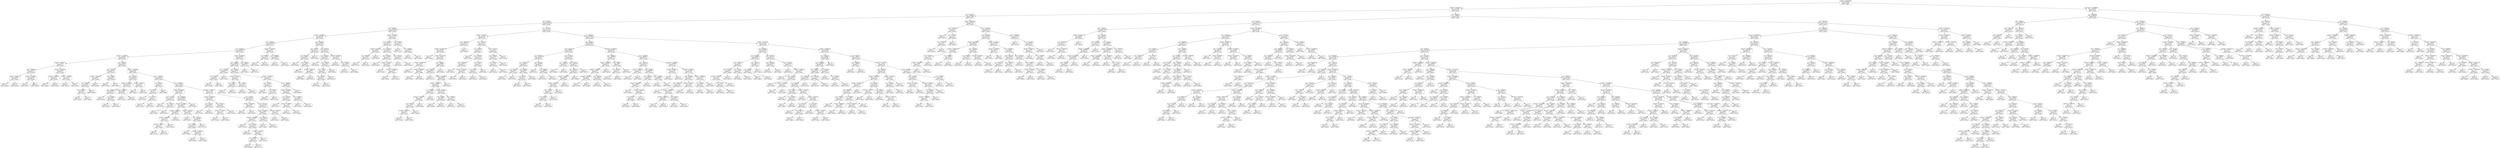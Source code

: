 digraph Tree {
node [shape=box, style="rounded", color="black", fontname=helvetica] ;
edge [fontname=helvetica] ;
0 [label="amount <= 2072109.9\nmse = 2059783.4\nsamples = 657\nvalue = 13696.7"] ;
1 [label="amount <= 837936.3\nmse = 1531794.6\nsamples = 556\nvalue = 13430.7"] ;
0 -> 1 [labeldistance=2.5, labelangle=45, headlabel="True"] ;
2 [label="vol <= 116581.5\nmse = 1028185.4\nsamples = 265\nvalue = 13027.7"] ;
1 -> 2 ;
3 [label="vol <= 57864.0\nmse = 850692.9\nsamples = 236\nvalue = 13169.7"] ;
2 -> 3 ;
4 [label="vol <= 49283.0\nmse = 430838.6\nsamples = 102\nvalue = 12791.9"] ;
3 -> 4 ;
5 [label="amount <= 280908.6\nmse = 406118.6\nsamples = 90\nvalue = 12862.3"] ;
4 -> 5 ;
6 [label="vol <= 41748.0\nmse = 320086.8\nsamples = 77\nvalue = 12737.3"] ;
5 -> 6 ;
7 [label="oi <= 133740.0\nmse = 299085.0\nsamples = 73\nvalue = 12789.3"] ;
6 -> 7 ;
8 [label="amount <= 119589.6\nmse = 248678.3\nsamples = 55\nvalue = 12943.4"] ;
7 -> 8 ;
9 [label="amount <= 109458.7\nmse = 172651.7\nsamples = 8\nvalue = 12547.3"] ;
8 -> 9 ;
10 [label="vol <= 15981.0\nmse = 101416.7\nsamples = 4\nvalue = 12815.0"] ;
9 -> 10 ;
11 [label="amount <= 96491.4\nmse = 18906.2\nsamples = 2\nvalue = 12622.5"] ;
10 -> 11 ;
12 [label="mse = 0.0\nsamples = 1\nvalue = 12485.0"] ;
11 -> 12 ;
13 [label="mse = 0.0\nsamples = 1\nvalue = 12760.0"] ;
11 -> 13 ;
14 [label="amount <= 107666.1\nmse = 44100.0\nsamples = 2\nvalue = 13200.0"] ;
10 -> 14 ;
15 [label="mse = 0.0\nsamples = 1\nvalue = 12990.0"] ;
14 -> 15 ;
16 [label="mse = 0.0\nsamples = 1\nvalue = 13410.0"] ;
14 -> 16 ;
17 [label="amount <= 112109.9\nmse = 68904.0\nsamples = 4\nvalue = 12226.0"] ;
9 -> 17 ;
18 [label="amount <= 110364.1\nmse = 625.0\nsamples = 2\nvalue = 11910.0"] ;
17 -> 18 ;
19 [label="mse = 0.0\nsamples = 1\nvalue = 11885.0"] ;
18 -> 19 ;
20 [label="mse = 0.0\nsamples = 1\nvalue = 11935.0"] ;
18 -> 20 ;
21 [label="amount <= 116088.8\nmse = 3472.2\nsamples = 2\nvalue = 12436.7"] ;
17 -> 21 ;
22 [label="mse = 0.0\nsamples = 1\nvalue = 12395.0"] ;
21 -> 22 ;
23 [label="mse = 0.0\nsamples = 1\nvalue = 12520.0"] ;
21 -> 23 ;
24 [label="vol <= 20280.0\nmse = 231493.7\nsamples = 47\nvalue = 13007.4"] ;
8 -> 24 ;
25 [label="vol <= 19794.5\nmse = 102374.4\nsamples = 6\nvalue = 13257.3"] ;
24 -> 25 ;
26 [label="amount <= 125269.0\nmse = 71687.7\nsamples = 4\nvalue = 13158.9"] ;
25 -> 26 ;
27 [label="oi <= 116789.0\nmse = 11406.1\nsamples = 3\nvalue = 13292.9"] ;
26 -> 27 ;
28 [label="vol <= 18653.0\nmse = 200.0\nsamples = 2\nvalue = 13170.0"] ;
27 -> 28 ;
29 [label="mse = 0.0\nsamples = 1\nvalue = 13150.0"] ;
28 -> 29 ;
30 [label="mse = 0.0\nsamples = 1\nvalue = 13180.0"] ;
28 -> 30 ;
31 [label="mse = 0.0\nsamples = 1\nvalue = 13385.0"] ;
27 -> 31 ;
32 [label="mse = 0.0\nsamples = 1\nvalue = 12690.0"] ;
26 -> 32 ;
33 [label="vol <= 19802.5\nmse = 900.0\nsamples = 2\nvalue = 13700.0"] ;
25 -> 33 ;
34 [label="mse = 0.0\nsamples = 1\nvalue = 13730.0"] ;
33 -> 34 ;
35 [label="mse = 0.0\nsamples = 1\nvalue = 13670.0"] ;
33 -> 35 ;
36 [label="amount <= 161928.5\nmse = 242040.2\nsamples = 41\nvalue = 12959.2"] ;
24 -> 36 ;
37 [label="vol <= 25355.0\nmse = 166965.4\nsamples = 8\nvalue = 12441.1"] ;
36 -> 37 ;
38 [label="amount <= 152967.9\nmse = 147040.8\nsamples = 6\nvalue = 12563.6"] ;
37 -> 38 ;
39 [label="vol <= 22696.0\nmse = 101560.0\nsamples = 4\nvalue = 12415.0"] ;
38 -> 39 ;
40 [label="mse = 0.0\nsamples = 2\nvalue = 12675.0"] ;
39 -> 40 ;
41 [label="vol <= 24088.0\nmse = 400.0\nsamples = 2\nvalue = 12025.0"] ;
39 -> 41 ;
42 [label="mse = 0.0\nsamples = 1\nvalue = 12005.0"] ;
41 -> 42 ;
43 [label="mse = 0.0\nsamples = 1\nvalue = 12045.0"] ;
41 -> 43 ;
44 [label="amount <= 158867.2\nmse = 67600.0\nsamples = 2\nvalue = 12935.0"] ;
38 -> 44 ;
45 [label="mse = 0.0\nsamples = 1\nvalue = 13195.0"] ;
44 -> 45 ;
46 [label="mse = 0.0\nsamples = 1\nvalue = 12675.0"] ;
44 -> 46 ;
47 [label="amount <= 156719.1\nmse = 506.2\nsamples = 2\nvalue = 12012.5"] ;
37 -> 47 ;
48 [label="mse = 0.0\nsamples = 1\nvalue = 11990.0"] ;
47 -> 48 ;
49 [label="mse = 0.0\nsamples = 1\nvalue = 12035.0"] ;
47 -> 49 ;
50 [label="oi <= 103367.0\nmse = 196349.7\nsamples = 33\nvalue = 13056.4"] ;
36 -> 50 ;
51 [label="oi <= 98758.5\nmse = 181.2\nsamples = 4\nvalue = 13712.5"] ;
50 -> 51 ;
52 [label="oi <= 86407.5\nmse = 16.7\nsamples = 3\nvalue = 13720.0"] ;
51 -> 52 ;
53 [label="mse = 0.0\nsamples = 1\nvalue = 13725.0"] ;
52 -> 53 ;
54 [label="oi <= 92237.0\nmse = 6.2\nsamples = 2\nvalue = 13717.5"] ;
52 -> 54 ;
55 [label="mse = 0.0\nsamples = 1\nvalue = 13715.0"] ;
54 -> 55 ;
56 [label="mse = 0.0\nsamples = 1\nvalue = 13720.0"] ;
54 -> 56 ;
57 [label="mse = 0.0\nsamples = 1\nvalue = 13690.0"] ;
51 -> 57 ;
58 [label="oi <= 119841.0\nmse = 171486.3\nsamples = 29\nvalue = 12996.7"] ;
50 -> 58 ;
59 [label="amount <= 193621.9\nmse = 295299.6\nsamples = 13\nvalue = 12763.1"] ;
58 -> 59 ;
60 [label="vol <= 27176.0\nmse = 177604.7\nsamples = 3\nvalue = 12338.8"] ;
59 -> 60 ;
61 [label="mse = 0.0\nsamples = 1\nvalue = 12760.0"] ;
60 -> 61 ;
62 [label="vol <= 29672.0\nmse = 306.2\nsamples = 2\nvalue = 11917.5"] ;
60 -> 62 ;
63 [label="mse = 0.0\nsamples = 1\nvalue = 11900.0"] ;
62 -> 63 ;
64 [label="mse = 0.0\nsamples = 1\nvalue = 11935.0"] ;
62 -> 64 ;
65 [label="vol <= 38250.0\nmse = 254489.4\nsamples = 10\nvalue = 12904.6"] ;
59 -> 65 ;
66 [label="amount <= 210964.3\nmse = 168372.7\nsamples = 9\nvalue = 13000.0"] ;
65 -> 66 ;
67 [label="amount <= 208428.3\nmse = 44086.0\nsamples = 4\nvalue = 13252.0"] ;
66 -> 67 ;
68 [label="amount <= 202829.6\nmse = 506.2\nsamples = 3\nvalue = 13147.5"] ;
67 -> 68 ;
69 [label="amount <= 199341.7\nmse = 50.0\nsamples = 2\nvalue = 13160.0"] ;
68 -> 69 ;
70 [label="mse = 0.0\nsamples = 1\nvalue = 13170.0"] ;
69 -> 70 ;
71 [label="mse = 0.0\nsamples = 1\nvalue = 13155.0"] ;
69 -> 71 ;
72 [label="mse = 0.0\nsamples = 1\nvalue = 13110.0"] ;
68 -> 72 ;
73 [label="mse = 0.0\nsamples = 1\nvalue = 13670.0"] ;
67 -> 73 ;
74 [label="amount <= 214136.2\nmse = 174925.0\nsamples = 5\nvalue = 12790.0"] ;
66 -> 74 ;
75 [label="mse = 0.0\nsamples = 1\nvalue = 11920.0"] ;
74 -> 75 ;
76 [label="oi <= 116478.0\nmse = 28254.0\nsamples = 4\nvalue = 12964.0"] ;
74 -> 76 ;
77 [label="oi <= 107429.0\nmse = 7400.0\nsamples = 3\nvalue = 13090.0"] ;
76 -> 77 ;
78 [label="mse = 0.0\nsamples = 1\nvalue = 12980.0"] ;
77 -> 78 ;
79 [label="amount <= 236255.6\nmse = 2025.0\nsamples = 2\nvalue = 13145.0"] ;
77 -> 79 ;
80 [label="mse = 0.0\nsamples = 1\nvalue = 13100.0"] ;
79 -> 80 ;
81 [label="mse = 0.0\nsamples = 1\nvalue = 13190.0"] ;
79 -> 81 ;
82 [label="mse = 0.0\nsamples = 1\nvalue = 12775.0"] ;
76 -> 82 ;
83 [label="mse = 0.0\nsamples = 1\nvalue = 11855.0"] ;
65 -> 83 ;
84 [label="amount <= 190473.7\nmse = 51743.7\nsamples = 16\nvalue = 13130.2"] ;
58 -> 84 ;
85 [label="amount <= 168159.0\nmse = 23849.6\nsamples = 5\nvalue = 13301.9"] ;
84 -> 85 ;
86 [label="vol <= 25123.0\nmse = 43056.2\nsamples = 2\nvalue = 13107.5"] ;
85 -> 86 ;
87 [label="mse = 0.0\nsamples = 1\nvalue = 13315.0"] ;
86 -> 87 ;
88 [label="mse = 0.0\nsamples = 1\nvalue = 12900.0"] ;
86 -> 88 ;
89 [label="vol <= 26627.0\nmse = 655.6\nsamples = 3\nvalue = 13366.7"] ;
85 -> 89 ;
90 [label="amount <= 173505.7\nmse = 16.0\nsamples = 2\nvalue = 13378.0"] ;
89 -> 90 ;
91 [label="mse = 0.0\nsamples = 1\nvalue = 13370.0"] ;
90 -> 91 ;
92 [label="mse = 0.0\nsamples = 1\nvalue = 13380.0"] ;
90 -> 92 ;
93 [label="mse = 0.0\nsamples = 1\nvalue = 13310.0"] ;
89 -> 93 ;
94 [label="vol <= 31356.0\nmse = 46392.8\nsamples = 11\nvalue = 13061.5"] ;
84 -> 94 ;
95 [label="amount <= 206200.6\nmse = 200.0\nsamples = 2\nvalue = 13310.0"] ;
94 -> 95 ;
96 [label="mse = 0.0\nsamples = 1\nvalue = 13330.0"] ;
95 -> 96 ;
97 [label="mse = 0.0\nsamples = 1\nvalue = 13300.0"] ;
95 -> 97 ;
98 [label="vol <= 39712.0\nmse = 41723.9\nsamples = 9\nvalue = 13017.6"] ;
94 -> 98 ;
99 [label="amount <= 243107.0\nmse = 31068.5\nsamples = 7\nvalue = 12958.9"] ;
98 -> 99 ;
100 [label="amount <= 202944.3\nmse = 17014.0\nsamples = 5\nvalue = 13011.4"] ;
99 -> 100 ;
101 [label="mse = 0.0\nsamples = 1\nvalue = 12705.0"] ;
100 -> 101 ;
102 [label="vol <= 31446.0\nmse = 8391.0\nsamples = 4\nvalue = 13042.0"] ;
100 -> 102 ;
103 [label="mse = 0.0\nsamples = 1\nvalue = 12950.0"] ;
102 -> 103 ;
104 [label="amount <= 227344.5\nmse = 6805.1\nsamples = 3\nvalue = 13081.4"] ;
102 -> 104 ;
105 [label="oi <= 122985.0\nmse = 5.6\nsamples = 2\nvalue = 13176.7"] ;
104 -> 105 ;
106 [label="mse = 0.0\nsamples = 1\nvalue = 13180.0"] ;
105 -> 106 ;
107 [label="mse = 0.0\nsamples = 1\nvalue = 13175.0"] ;
105 -> 107 ;
108 [label="mse = 0.0\nsamples = 1\nvalue = 13010.0"] ;
104 -> 108 ;
109 [label="oi <= 131357.0\nmse = 35555.6\nsamples = 2\nvalue = 12766.7"] ;
99 -> 109 ;
110 [label="mse = 0.0\nsamples = 1\nvalue = 12900.0"] ;
109 -> 110 ;
111 [label="mse = 0.0\nsamples = 1\nvalue = 12500.0"] ;
109 -> 111 ;
112 [label="amount <= 270941.0\nmse = 272.2\nsamples = 2\nvalue = 13291.7"] ;
98 -> 112 ;
113 [label="mse = 0.0\nsamples = 1\nvalue = 13315.0"] ;
112 -> 113 ;
114 [label="mse = 0.0\nsamples = 1\nvalue = 13280.0"] ;
112 -> 114 ;
115 [label="amount <= 230932.0\nmse = 185261.3\nsamples = 18\nvalue = 12354.5"] ;
7 -> 115 ;
116 [label="vol <= 23885.0\nmse = 108503.4\nsamples = 16\nvalue = 12256.6"] ;
115 -> 116 ;
117 [label="oi <= 137020.0\nmse = 212870.0\nsamples = 3\nvalue = 12560.0"] ;
116 -> 117 ;
118 [label="oi <= 135044.0\nmse = 88.9\nsamples = 2\nvalue = 12936.7"] ;
117 -> 118 ;
119 [label="mse = 0.0\nsamples = 1\nvalue = 12930.0"] ;
118 -> 119 ;
120 [label="mse = 0.0\nsamples = 1\nvalue = 12950.0"] ;
118 -> 120 ;
121 [label="mse = 0.0\nsamples = 1\nvalue = 11995.0"] ;
117 -> 121 ;
122 [label="oi <= 140852.0\nmse = 53645.7\nsamples = 13\nvalue = 12180.8"] ;
116 -> 122 ;
123 [label="amount <= 184715.4\nmse = 3061.1\nsamples = 4\nvalue = 12351.7"] ;
122 -> 123 ;
124 [label="oi <= 138927.0\nmse = 100.0\nsamples = 2\nvalue = 12265.0"] ;
123 -> 124 ;
125 [label="mse = 0.0\nsamples = 1\nvalue = 12275.0"] ;
124 -> 125 ;
126 [label="mse = 0.0\nsamples = 1\nvalue = 12255.0"] ;
124 -> 126 ;
127 [label="vol <= 33203.0\nmse = 1148.0\nsamples = 2\nvalue = 12376.4"] ;
123 -> 127 ;
128 [label="mse = 0.0\nsamples = 1\nvalue = 12430.0"] ;
127 -> 128 ;
129 [label="mse = 0.0\nsamples = 1\nvalue = 12355.0"] ;
127 -> 129 ;
130 [label="amount <= 183444.6\nmse = 51576.4\nsamples = 9\nvalue = 12040.9"] ;
122 -> 130 ;
131 [label="vol <= 25878.0\nmse = 12137.5\nsamples = 3\nvalue = 12215.0"] ;
130 -> 131 ;
132 [label="mse = 0.0\nsamples = 1\nvalue = 12025.0"] ;
131 -> 132 ;
133 [label="oi <= 146256.0\nmse = 138.9\nsamples = 2\nvalue = 12278.3"] ;
131 -> 133 ;
134 [label="mse = 0.0\nsamples = 1\nvalue = 12295.0"] ;
133 -> 134 ;
135 [label="mse = 0.0\nsamples = 1\nvalue = 12270.0"] ;
133 -> 135 ;
136 [label="oi <= 150902.0\nmse = 46898.0\nsamples = 6\nvalue = 11941.4"] ;
130 -> 136 ;
137 [label="amount <= 208416.7\nmse = 41425.0\nsamples = 5\nvalue = 11985.0"] ;
136 -> 137 ;
138 [label="vol <= 32660.0\nmse = 20317.2\nsamples = 3\nvalue = 11898.8"] ;
137 -> 138 ;
139 [label="mse = 0.0\nsamples = 1\nvalue = 12145.0"] ;
138 -> 139 ;
140 [label="amount <= 203032.1\nmse = 138.9\nsamples = 2\nvalue = 11816.7"] ;
138 -> 140 ;
141 [label="mse = 0.0\nsamples = 1\nvalue = 11825.0"] ;
140 -> 141 ;
142 [label="mse = 0.0\nsamples = 1\nvalue = 11800.0"] ;
140 -> 142 ;
143 [label="oi <= 146021.0\nmse = 39006.2\nsamples = 2\nvalue = 12157.5"] ;
137 -> 143 ;
144 [label="mse = 0.0\nsamples = 1\nvalue = 12355.0"] ;
143 -> 144 ;
145 [label="mse = 0.0\nsamples = 1\nvalue = 11960.0"] ;
143 -> 145 ;
146 [label="mse = 0.0\nsamples = 1\nvalue = 11680.0"] ;
136 -> 146 ;
147 [label="vol <= 38511.0\nmse = 80000.0\nsamples = 2\nvalue = 13170.0"] ;
115 -> 147 ;
148 [label="mse = 0.0\nsamples = 1\nvalue = 13370.0"] ;
147 -> 148 ;
149 [label="mse = 0.0\nsamples = 1\nvalue = 12770.0"] ;
147 -> 149 ;
150 [label="amount <= 273158.1\nmse = 156627.8\nsamples = 4\nvalue = 12120.0"] ;
6 -> 150 ;
151 [label="oi <= 128552.0\nmse = 1014.0\nsamples = 2\nvalue = 11844.0"] ;
150 -> 151 ;
152 [label="mse = 0.0\nsamples = 1\nvalue = 11870.0"] ;
151 -> 152 ;
153 [label="mse = 0.0\nsamples = 1\nvalue = 11805.0"] ;
151 -> 153 ;
154 [label="oi <= 140488.0\nmse = 136900.0\nsamples = 2\nvalue = 12465.0"] ;
150 -> 154 ;
155 [label="mse = 0.0\nsamples = 1\nvalue = 12835.0"] ;
154 -> 155 ;
156 [label="mse = 0.0\nsamples = 1\nvalue = 12095.0"] ;
154 -> 156 ;
157 [label="oi <= 123274.0\nmse = 318858.6\nsamples = 13\nvalue = 13552.4"] ;
5 -> 157 ;
158 [label="vol <= 48231.0\nmse = 15272.2\nsamples = 5\nvalue = 14090.0"] ;
157 -> 158 ;
159 [label="oi <= 94267.0\nmse = 19390.0\nsamples = 4\nvalue = 14030.0"] ;
158 -> 159 ;
160 [label="mse = 0.0\nsamples = 1\nvalue = 13780.0"] ;
159 -> 160 ;
161 [label="oi <= 101007.5\nmse = 4706.2\nsamples = 3\nvalue = 14092.5"] ;
159 -> 161 ;
162 [label="mse = 0.0\nsamples = 1\nvalue = 14155.0"] ;
161 -> 162 ;
163 [label="amount <= 284232.9\nmse = 1600.0\nsamples = 2\nvalue = 14030.0"] ;
161 -> 163 ;
164 [label="mse = 0.0\nsamples = 1\nvalue = 13990.0"] ;
163 -> 164 ;
165 [label="mse = 0.0\nsamples = 1\nvalue = 14070.0"] ;
163 -> 165 ;
166 [label="mse = 0.0\nsamples = 1\nvalue = 14165.0"] ;
158 -> 166 ;
167 [label="vol <= 46875.0\nmse = 167191.0\nsamples = 8\nvalue = 13149.2"] ;
157 -> 167 ;
168 [label="oi <= 125832.0\nmse = 31590.2\nsamples = 5\nvalue = 13414.4"] ;
167 -> 168 ;
169 [label="mse = 0.0\nsamples = 1\nvalue = 12970.0"] ;
168 -> 169 ;
170 [label="vol <= 46110.0\nmse = 3863.3\nsamples = 4\nvalue = 13477.9"] ;
168 -> 170 ;
171 [label="vol <= 45101.0\nmse = 1806.2\nsamples = 3\nvalue = 13497.5"] ;
170 -> 171 ;
172 [label="vol <= 43503.0\nmse = 800.0\nsamples = 2\nvalue = 13460.0"] ;
171 -> 172 ;
173 [label="mse = 0.0\nsamples = 1\nvalue = 13480.0"] ;
172 -> 173 ;
174 [label="mse = 0.0\nsamples = 1\nvalue = 13420.0"] ;
172 -> 174 ;
175 [label="mse = 0.0\nsamples = 1\nvalue = 13535.0"] ;
171 -> 175 ;
176 [label="mse = 0.0\nsamples = 1\nvalue = 13360.0"] ;
170 -> 176 ;
177 [label="amount <= 298427.6\nmse = 16379.7\nsamples = 3\nvalue = 12618.8"] ;
167 -> 177 ;
178 [label="mse = 0.0\nsamples = 1\nvalue = 12500.0"] ;
177 -> 178 ;
179 [label="oi <= 146980.0\nmse = 4556.2\nsamples = 2\nvalue = 12737.5"] ;
177 -> 179 ;
180 [label="mse = 0.0\nsamples = 1\nvalue = 12670.0"] ;
179 -> 180 ;
181 [label="mse = 0.0\nsamples = 1\nvalue = 12805.0"] ;
179 -> 181 ;
182 [label="amount <= 343009.7\nmse = 237451.5\nsamples = 12\nvalue = 12189.7"] ;
4 -> 182 ;
183 [label="vol <= 51362.0\nmse = 142357.7\nsamples = 9\nvalue = 12025.0"] ;
182 -> 183 ;
184 [label="amount <= 310727.4\nmse = 53905.1\nsamples = 3\nvalue = 12261.4"] ;
183 -> 184 ;
185 [label="oi <= 145626.0\nmse = 1444.0\nsamples = 2\nvalue = 12116.0"] ;
184 -> 185 ;
186 [label="mse = 0.0\nsamples = 1\nvalue = 12135.0"] ;
185 -> 186 ;
187 [label="mse = 0.0\nsamples = 1\nvalue = 12040.0"] ;
185 -> 187 ;
188 [label="mse = 0.0\nsamples = 1\nvalue = 12625.0"] ;
184 -> 188 ;
189 [label="oi <= 158257.0\nmse = 104253.5\nsamples = 6\nvalue = 11749.2"] ;
183 -> 189 ;
190 [label="vol <= 52701.5\nmse = 23750.0\nsamples = 4\nvalue = 11950.0"] ;
189 -> 190 ;
191 [label="mse = 0.0\nsamples = 1\nvalue = 12140.0"] ;
190 -> 191 ;
192 [label="amount <= 320602.5\nmse = 15622.2\nsamples = 3\nvalue = 11886.7"] ;
190 -> 192 ;
193 [label="mse = 0.0\nsamples = 1\nvalue = 11770.0"] ;
192 -> 193 ;
194 [label="amount <= 329369.6\nmse = 13225.0\nsamples = 2\nvalue = 11945.0"] ;
192 -> 194 ;
195 [label="mse = 0.0\nsamples = 1\nvalue = 12060.0"] ;
194 -> 195 ;
196 [label="mse = 0.0\nsamples = 1\nvalue = 11830.0"] ;
194 -> 196 ;
197 [label="vol <= 52351.0\nmse = 23256.2\nsamples = 2\nvalue = 11347.5"] ;
189 -> 197 ;
198 [label="mse = 0.0\nsamples = 1\nvalue = 11195.0"] ;
197 -> 198 ;
199 [label="mse = 0.0\nsamples = 1\nvalue = 11500.0"] ;
197 -> 199 ;
200 [label="vol <= 55380.0\nmse = 22705.6\nsamples = 3\nvalue = 12903.3"] ;
182 -> 200 ;
201 [label="mse = 0.0\nsamples = 1\nvalue = 13110.0"] ;
200 -> 201 ;
202 [label="oi <= 145096.0\nmse = 2025.0\nsamples = 2\nvalue = 12800.0"] ;
200 -> 202 ;
203 [label="mse = 0.0\nsamples = 1\nvalue = 12755.0"] ;
202 -> 203 ;
204 [label="mse = 0.0\nsamples = 1\nvalue = 12845.0"] ;
202 -> 204 ;
205 [label="oi <= 127561.5\nmse = 975174.5\nsamples = 134\nvalue = 13436.0"] ;
3 -> 205 ;
206 [label="amount <= 667593.3\nmse = 253527.4\nsamples = 28\nvalue = 14259.3"] ;
205 -> 206 ;
207 [label="vol <= 96681.0\nmse = 328772.6\nsamples = 17\nvalue = 14071.2"] ;
206 -> 207 ;
208 [label="amount <= 412692.3\nmse = 148591.1\nsamples = 16\nvalue = 14200.4"] ;
207 -> 208 ;
209 [label="mse = 0.0\nsamples = 1\nvalue = 13290.0"] ;
208 -> 209 ;
210 [label="amount <= 507276.8\nmse = 76282.3\nsamples = 15\nvalue = 14287.1"] ;
208 -> 210 ;
211 [label="amount <= 449165.6\nmse = 4181.6\nsamples = 3\nvalue = 14044.3"] ;
210 -> 211 ;
212 [label="mse = 0.0\nsamples = 1\nvalue = 14105.0"] ;
211 -> 212 ;
213 [label="amount <= 481486.8\nmse = 2479.7\nsamples = 2\nvalue = 13998.8"] ;
211 -> 213 ;
214 [label="mse = 0.0\nsamples = 1\nvalue = 13970.0"] ;
213 -> 214 ;
215 [label="mse = 0.0\nsamples = 1\nvalue = 14085.0"] ;
213 -> 215 ;
216 [label="vol <= 93685.5\nmse = 68098.0\nsamples = 12\nvalue = 14408.6"] ;
210 -> 216 ;
217 [label="oi <= 102158.5\nmse = 19844.1\nsamples = 11\nvalue = 14470.4"] ;
216 -> 217 ;
218 [label="mse = 0.0\nsamples = 1\nvalue = 14715.0"] ;
217 -> 218 ;
219 [label="amount <= 642890.4\nmse = 16095.8\nsamples = 10\nvalue = 14450.0"] ;
217 -> 219 ;
220 [label="amount <= 580803.5\nmse = 13391.3\nsamples = 9\nvalue = 14468.6"] ;
219 -> 220 ;
221 [label="oi <= 121849.0\nmse = 2354.0\nsamples = 5\nvalue = 14409.0"] ;
220 -> 221 ;
222 [label="amount <= 559536.8\nmse = 1454.7\nsamples = 4\nvalue = 14426.2"] ;
221 -> 222 ;
223 [label="vol <= 74457.5\nmse = 1355.6\nsamples = 3\nvalue = 14438.3"] ;
222 -> 223 ;
224 [label="amount <= 526100.6\nmse = 400.0\nsamples = 2\nvalue = 14415.0"] ;
223 -> 224 ;
225 [label="mse = 0.0\nsamples = 1\nvalue = 14395.0"] ;
224 -> 225 ;
226 [label="mse = 0.0\nsamples = 1\nvalue = 14435.0"] ;
224 -> 226 ;
227 [label="mse = 0.0\nsamples = 1\nvalue = 14485.0"] ;
223 -> 227 ;
228 [label="mse = 0.0\nsamples = 1\nvalue = 14390.0"] ;
222 -> 228 ;
229 [label="mse = 0.0\nsamples = 1\nvalue = 14340.0"] ;
221 -> 229 ;
230 [label="amount <= 609165.4\nmse = 17155.6\nsamples = 4\nvalue = 14518.3"] ;
220 -> 230 ;
231 [label="vol <= 80990.5\nmse = 900.0\nsamples = 2\nvalue = 14695.0"] ;
230 -> 231 ;
232 [label="mse = 0.0\nsamples = 1\nvalue = 14665.0"] ;
231 -> 232 ;
233 [label="mse = 0.0\nsamples = 1\nvalue = 14725.0"] ;
231 -> 233 ;
234 [label="vol <= 86798.0\nmse = 1875.0\nsamples = 2\nvalue = 14430.0"] ;
230 -> 234 ;
235 [label="mse = 0.0\nsamples = 1\nvalue = 14405.0"] ;
234 -> 235 ;
236 [label="mse = 0.0\nsamples = 1\nvalue = 14505.0"] ;
234 -> 236 ;
237 [label="mse = 0.0\nsamples = 1\nvalue = 14245.0"] ;
219 -> 237 ;
238 [label="mse = 0.0\nsamples = 1\nvalue = 13605.0"] ;
216 -> 238 ;
239 [label="mse = 0.0\nsamples = 1\nvalue = 12585.0"] ;
207 -> 239 ;
240 [label="vol <= 107372.0\nmse = 31624.7\nsamples = 11\nvalue = 14520.6"] ;
206 -> 240 ;
241 [label="oi <= 107298.0\nmse = 9377.1\nsamples = 7\nvalue = 14627.5"] ;
240 -> 241 ;
242 [label="mse = 0.0\nsamples = 1\nvalue = 14755.0"] ;
241 -> 242 ;
243 [label="oi <= 119388.0\nmse = 5277.8\nsamples = 6\nvalue = 14585.0"] ;
241 -> 243 ;
244 [label="vol <= 101010.0\nmse = 6025.0\nsamples = 3\nvalue = 14530.0"] ;
243 -> 244 ;
245 [label="mse = 0.0\nsamples = 1\nvalue = 14405.0"] ;
244 -> 245 ;
246 [label="amount <= 767293.1\nmse = 1088.9\nsamples = 2\nvalue = 14571.7"] ;
244 -> 246 ;
247 [label="mse = 0.0\nsamples = 1\nvalue = 14595.0"] ;
246 -> 247 ;
248 [label="mse = 0.0\nsamples = 1\nvalue = 14525.0"] ;
246 -> 248 ;
249 [label="oi <= 123957.5\nmse = 324.0\nsamples = 3\nvalue = 14629.0"] ;
243 -> 249 ;
250 [label="oi <= 121236.5\nmse = 50.0\nsamples = 2\nvalue = 14615.0"] ;
249 -> 250 ;
251 [label="mse = 0.0\nsamples = 1\nvalue = 14605.0"] ;
250 -> 251 ;
252 [label="mse = 0.0\nsamples = 1\nvalue = 14620.0"] ;
250 -> 252 ;
253 [label="mse = 0.0\nsamples = 1\nvalue = 14650.0"] ;
249 -> 253 ;
254 [label="vol <= 114174.0\nmse = 7497.2\nsamples = 4\nvalue = 14306.7"] ;
240 -> 254 ;
255 [label="oi <= 116891.0\nmse = 2724.0\nsamples = 3\nvalue = 14339.0"] ;
254 -> 255 ;
256 [label="oi <= 110815.0\nmse = 25.0\nsamples = 2\nvalue = 14365.0"] ;
255 -> 256 ;
257 [label="mse = 0.0\nsamples = 1\nvalue = 14370.0"] ;
256 -> 257 ;
258 [label="mse = 0.0\nsamples = 1\nvalue = 14360.0"] ;
256 -> 258 ;
259 [label="mse = 0.0\nsamples = 1\nvalue = 14235.0"] ;
255 -> 259 ;
260 [label="mse = 0.0\nsamples = 1\nvalue = 14145.0"] ;
254 -> 260 ;
261 [label="oi <= 189290.0\nmse = 944614.9\nsamples = 106\nvalue = 13232.6"] ;
205 -> 261 ;
262 [label="vol <= 83198.5\nmse = 941496.2\nsamples = 46\nvalue = 12741.6"] ;
261 -> 262 ;
263 [label="vol <= 72435.0\nmse = 728890.1\nsamples = 17\nvalue = 13189.8"] ;
262 -> 263 ;
264 [label="oi <= 151966.0\nmse = 347385.2\nsamples = 8\nvalue = 12712.1"] ;
263 -> 264 ;
265 [label="oi <= 145447.5\nmse = 25984.0\nsamples = 5\nvalue = 13019.4"] ;
264 -> 265 ;
266 [label="oi <= 142116.0\nmse = 4672.2\nsamples = 2\nvalue = 13208.3"] ;
265 -> 266 ;
267 [label="mse = 0.0\nsamples = 1\nvalue = 13305.0"] ;
266 -> 267 ;
268 [label="mse = 0.0\nsamples = 1\nvalue = 13160.0"] ;
266 -> 268 ;
269 [label="vol <= 64829.0\nmse = 4494.0\nsamples = 3\nvalue = 12906.0"] ;
265 -> 269 ;
270 [label="oi <= 150273.5\nmse = 555.6\nsamples = 2\nvalue = 12853.3"] ;
269 -> 270 ;
271 [label="mse = 0.0\nsamples = 1\nvalue = 12870.0"] ;
270 -> 271 ;
272 [label="mse = 0.0\nsamples = 1\nvalue = 12820.0"] ;
270 -> 272 ;
273 [label="mse = 0.0\nsamples = 1\nvalue = 12985.0"] ;
269 -> 273 ;
274 [label="oi <= 153119.5\nmse = 423618.8\nsamples = 3\nvalue = 12097.5"] ;
264 -> 274 ;
275 [label="mse = 0.0\nsamples = 1\nvalue = 11010.0"] ;
274 -> 275 ;
276 [label="oi <= 159853.5\nmse = 39200.0\nsamples = 2\nvalue = 12460.0"] ;
274 -> 276 ;
277 [label="mse = 0.0\nsamples = 1\nvalue = 12740.0"] ;
276 -> 277 ;
278 [label="mse = 0.0\nsamples = 1\nvalue = 12320.0"] ;
276 -> 278 ;
279 [label="vol <= 74417.0\nmse = 715462.1\nsamples = 9\nvalue = 13548.1"] ;
263 -> 279 ;
280 [label="oi <= 143526.5\nmse = 479556.2\nsamples = 2\nvalue = 14152.5"] ;
279 -> 280 ;
281 [label="mse = 0.0\nsamples = 1\nvalue = 14845.0"] ;
280 -> 281 ;
282 [label="mse = 0.0\nsamples = 1\nvalue = 13460.0"] ;
280 -> 282 ;
283 [label="vol <= 82071.5\nmse = 631755.6\nsamples = 7\nvalue = 13346.7"] ;
279 -> 283 ;
284 [label="oi <= 160642.5\nmse = 571331.2\nsamples = 6\nvalue = 12992.5"] ;
283 -> 284 ;
285 [label="amount <= 528837.3\nmse = 62010.2\nsamples = 5\nvalue = 13264.3"] ;
284 -> 285 ;
286 [label="amount <= 516174.5\nmse = 21806.0\nsamples = 4\nvalue = 13128.0"] ;
285 -> 286 ;
287 [label="vol <= 76573.0\nmse = 1337.5\nsamples = 3\nvalue = 13200.0"] ;
286 -> 287 ;
288 [label="oi <= 139226.0\nmse = 672.2\nsamples = 2\nvalue = 13216.7"] ;
287 -> 288 ;
289 [label="mse = 0.0\nsamples = 1\nvalue = 13235.0"] ;
288 -> 289 ;
290 [label="mse = 0.0\nsamples = 1\nvalue = 13180.0"] ;
288 -> 290 ;
291 [label="mse = 0.0\nsamples = 1\nvalue = 13150.0"] ;
287 -> 291 ;
292 [label="mse = 0.0\nsamples = 1\nvalue = 12840.0"] ;
286 -> 292 ;
293 [label="mse = 0.0\nsamples = 1\nvalue = 13605.0"] ;
285 -> 293 ;
294 [label="mse = 0.0\nsamples = 1\nvalue = 11090.0"] ;
284 -> 294 ;
295 [label="mse = 0.0\nsamples = 1\nvalue = 14055.0"] ;
283 -> 295 ;
296 [label="amount <= 578146.8\nmse = 860051.4\nsamples = 29\nvalue = 12442.9"] ;
262 -> 296 ;
297 [label="vol <= 88588.0\nmse = 162881.6\nsamples = 8\nvalue = 11770.7"] ;
296 -> 297 ;
298 [label="amount <= 548982.2\nmse = 261512.2\nsamples = 5\nvalue = 11948.6"] ;
297 -> 298 ;
299 [label="amount <= 503500.2\nmse = 79795.1\nsamples = 4\nvalue = 11769.2"] ;
298 -> 299 ;
300 [label="amount <= 487029.0\nmse = 8450.0\nsamples = 2\nvalue = 11510.0"] ;
299 -> 300 ;
301 [label="mse = 0.0\nsamples = 1\nvalue = 11445.0"] ;
300 -> 301 ;
302 [label="mse = 0.0\nsamples = 1\nvalue = 11640.0"] ;
300 -> 302 ;
303 [label="oi <= 159557.0\nmse = 16805.6\nsamples = 2\nvalue = 12028.3"] ;
299 -> 303 ;
304 [label="mse = 0.0\nsamples = 1\nvalue = 11845.0"] ;
303 -> 304 ;
305 [label="mse = 0.0\nsamples = 1\nvalue = 12120.0"] ;
303 -> 305 ;
306 [label="mse = 0.0\nsamples = 1\nvalue = 13025.0"] ;
298 -> 306 ;
307 [label="vol <= 96588.0\nmse = 984.7\nsamples = 3\nvalue = 11592.9"] ;
297 -> 307 ;
308 [label="oi <= 148120.0\nmse = 96.0\nsamples = 2\nvalue = 11612.0"] ;
307 -> 308 ;
309 [label="mse = 0.0\nsamples = 1\nvalue = 11620.0"] ;
308 -> 309 ;
310 [label="mse = 0.0\nsamples = 1\nvalue = 11600.0"] ;
308 -> 310 ;
311 [label="mse = 0.0\nsamples = 1\nvalue = 11545.0"] ;
307 -> 311 ;
312 [label="vol <= 103879.0\nmse = 869804.2\nsamples = 21\nvalue = 12778.9"] ;
296 -> 312 ;
313 [label="vol <= 91073.5\nmse = 276214.9\nsamples = 9\nvalue = 13183.7"] ;
312 -> 313 ;
314 [label="amount <= 614933.0\nmse = 37355.6\nsamples = 2\nvalue = 13556.7"] ;
313 -> 314 ;
315 [label="mse = 0.0\nsamples = 1\nvalue = 13420.0"] ;
314 -> 315 ;
316 [label="mse = 0.0\nsamples = 1\nvalue = 13830.0"] ;
314 -> 316 ;
317 [label="vol <= 101081.0\nmse = 280866.7\nsamples = 7\nvalue = 12935.0"] ;
313 -> 317 ;
318 [label="vol <= 100049.5\nmse = 81167.3\nsamples = 5\nvalue = 12689.3"] ;
317 -> 318 ;
319 [label="amount <= 584290.4\nmse = 18913.9\nsamples = 4\nvalue = 12793.3"] ;
318 -> 319 ;
320 [label="mse = 0.0\nsamples = 1\nvalue = 12600.0"] ;
319 -> 320 ;
321 [label="amount <= 629760.9\nmse = 337.5\nsamples = 3\nvalue = 12890.0"] ;
319 -> 321 ;
322 [label="vol <= 93395.5\nmse = 50.0\nsamples = 2\nvalue = 12880.0"] ;
321 -> 322 ;
323 [label="mse = 0.0\nsamples = 1\nvalue = 12875.0"] ;
322 -> 323 ;
324 [label="mse = 0.0\nsamples = 1\nvalue = 12890.0"] ;
322 -> 324 ;
325 [label="mse = 0.0\nsamples = 1\nvalue = 12920.0"] ;
321 -> 325 ;
326 [label="mse = 0.0\nsamples = 1\nvalue = 12065.0"] ;
318 -> 326 ;
327 [label="vol <= 102262.5\nmse = 28900.0\nsamples = 2\nvalue = 13795.0"] ;
317 -> 327 ;
328 [label="mse = 0.0\nsamples = 1\nvalue = 13965.0"] ;
327 -> 328 ;
329 [label="mse = 0.0\nsamples = 1\nvalue = 13625.0"] ;
327 -> 329 ;
330 [label="amount <= 630359.0\nmse = 1147605.9\nsamples = 12\nvalue = 12311.9"] ;
312 -> 330 ;
331 [label="amount <= 603755.5\nmse = 2450.0\nsamples = 2\nvalue = 10755.0"] ;
330 -> 331 ;
332 [label="mse = 0.0\nsamples = 1\nvalue = 10825.0"] ;
331 -> 332 ;
333 [label="mse = 0.0\nsamples = 1\nvalue = 10720.0"] ;
331 -> 333 ;
334 [label="amount <= 745504.7\nmse = 545789.0\nsamples = 10\nvalue = 12779.0"] ;
330 -> 334 ;
335 [label="vol <= 113602.0\nmse = 35764.3\nsamples = 7\nvalue = 12320.0"] ;
334 -> 335 ;
336 [label="vol <= 105827.0\nmse = 21720.0\nsamples = 5\nvalue = 12235.0"] ;
335 -> 336 ;
337 [label="mse = 0.0\nsamples = 1\nvalue = 12430.0"] ;
336 -> 337 ;
338 [label="amount <= 668737.6\nmse = 15267.2\nsamples = 4\nvalue = 12186.2"] ;
336 -> 338 ;
339 [label="amount <= 648841.4\nmse = 306.2\nsamples = 2\nvalue = 12067.5"] ;
338 -> 339 ;
340 [label="mse = 0.0\nsamples = 1\nvalue = 12085.0"] ;
339 -> 340 ;
341 [label="mse = 0.0\nsamples = 1\nvalue = 12050.0"] ;
339 -> 341 ;
342 [label="oi <= 161567.0\nmse = 2025.0\nsamples = 2\nvalue = 12305.0"] ;
338 -> 342 ;
343 [label="mse = 0.0\nsamples = 1\nvalue = 12260.0"] ;
342 -> 343 ;
344 [label="mse = 0.0\nsamples = 1\nvalue = 12350.0"] ;
342 -> 344 ;
345 [label="amount <= 723927.5\nmse = 7656.2\nsamples = 2\nvalue = 12532.5"] ;
335 -> 345 ;
346 [label="mse = 0.0\nsamples = 1\nvalue = 12445.0"] ;
345 -> 346 ;
347 [label="mse = 0.0\nsamples = 1\nvalue = 12620.0"] ;
345 -> 347 ;
348 [label="amount <= 799946.0\nmse = 97216.7\nsamples = 3\nvalue = 13850.0"] ;
334 -> 348 ;
349 [label="oi <= 144099.5\nmse = 625.0\nsamples = 2\nvalue = 13630.0"] ;
348 -> 349 ;
350 [label="mse = 0.0\nsamples = 1\nvalue = 13605.0"] ;
349 -> 350 ;
351 [label="mse = 0.0\nsamples = 1\nvalue = 13655.0"] ;
349 -> 351 ;
352 [label="mse = 0.0\nsamples = 1\nvalue = 14290.0"] ;
348 -> 352 ;
353 [label="amount <= 551716.6\nmse = 675324.8\nsamples = 60\nvalue = 13563.0"] ;
261 -> 353 ;
354 [label="vol <= 80680.0\nmse = 1417448.8\nsamples = 16\nvalue = 13003.3"] ;
353 -> 354 ;
355 [label="oi <= 226320.0\nmse = 204983.9\nsamples = 9\nvalue = 13795.5"] ;
354 -> 355 ;
356 [label="vol <= 76883.0\nmse = 9830.9\nsamples = 6\nvalue = 13901.9"] ;
355 -> 356 ;
357 [label="oi <= 218786.0\nmse = 6308.3\nsamples = 4\nvalue = 13860.9"] ;
356 -> 357 ;
358 [label="amount <= 491849.1\nmse = 234.0\nsamples = 3\nvalue = 13897.8"] ;
357 -> 358 ;
359 [label="vol <= 64527.0\nmse = 5.9\nsamples = 2\nvalue = 13903.1"] ;
358 -> 359 ;
360 [label="mse = 0.0\nsamples = 1\nvalue = 13900.0"] ;
359 -> 360 ;
361 [label="mse = 0.0\nsamples = 1\nvalue = 13905.0"] ;
359 -> 361 ;
362 [label="mse = 0.0\nsamples = 1\nvalue = 13855.0"] ;
358 -> 362 ;
363 [label="mse = 0.0\nsamples = 1\nvalue = 13695.0"] ;
357 -> 363 ;
364 [label="vol <= 77446.0\nmse = 5766.0\nsamples = 2\nvalue = 13992.0"] ;
356 -> 364 ;
365 [label="mse = 0.0\nsamples = 1\nvalue = 14085.0"] ;
364 -> 365 ;
366 [label="mse = 0.0\nsamples = 1\nvalue = 13930.0"] ;
364 -> 366 ;
367 [label="vol <= 76111.0\nmse = 863772.2\nsamples = 3\nvalue = 13228.3"] ;
355 -> 367 ;
368 [label="oi <= 229260.0\nmse = 2025.0\nsamples = 2\nvalue = 13885.0"] ;
367 -> 368 ;
369 [label="mse = 0.0\nsamples = 1\nvalue = 13840.0"] ;
368 -> 369 ;
370 [label="mse = 0.0\nsamples = 1\nvalue = 13930.0"] ;
368 -> 370 ;
371 [label="mse = 0.0\nsamples = 1\nvalue = 11915.0"] ;
367 -> 371 ;
372 [label="vol <= 85359.0\nmse = 262721.0\nsamples = 7\nvalue = 11498.0"] ;
354 -> 372 ;
373 [label="oi <= 233633.0\nmse = 152100.0\nsamples = 2\nvalue = 12240.0"] ;
372 -> 373 ;
374 [label="mse = 0.0\nsamples = 1\nvalue = 12630.0"] ;
373 -> 374 ;
375 [label="mse = 0.0\nsamples = 1\nvalue = 11850.0"] ;
373 -> 375 ;
376 [label="vol <= 87350.0\nmse = 118325.0\nsamples = 5\nvalue = 11312.5"] ;
372 -> 376 ;
377 [label="mse = 0.0\nsamples = 1\nvalue = 10760.0"] ;
376 -> 377 ;
378 [label="amount <= 526407.3\nmse = 22097.2\nsamples = 4\nvalue = 11496.7"] ;
376 -> 378 ;
379 [label="mse = 0.0\nsamples = 1\nvalue = 11785.0"] ;
378 -> 379 ;
380 [label="vol <= 94726.0\nmse = 6564.0\nsamples = 3\nvalue = 11439.0"] ;
378 -> 380 ;
381 [label="mse = 0.0\nsamples = 1\nvalue = 11340.0"] ;
380 -> 381 ;
382 [label="amount <= 546743.0\nmse = 50.0\nsamples = 2\nvalue = 11505.0"] ;
380 -> 382 ;
383 [label="mse = 0.0\nsamples = 1\nvalue = 11515.0"] ;
382 -> 383 ;
384 [label="mse = 0.0\nsamples = 1\nvalue = 11500.0"] ;
382 -> 384 ;
385 [label="amount <= 659855.8\nmse = 220402.0\nsamples = 44\nvalue = 13779.4"] ;
353 -> 385 ;
386 [label="oi <= 242031.0\nmse = 356995.3\nsamples = 18\nvalue = 13597.5"] ;
385 -> 386 ;
387 [label="vol <= 100268.0\nmse = 268563.5\nsamples = 17\nvalue = 13653.4"] ;
386 -> 387 ;
388 [label="oi <= 238502.0\nmse = 33390.1\nsamples = 14\nvalue = 13809.8"] ;
387 -> 388 ;
389 [label="oi <= 236013.0\nmse = 21728.0\nsamples = 12\nvalue = 13757.4"] ;
388 -> 389 ;
390 [label="oi <= 216690.0\nmse = 6485.5\nsamples = 11\nvalue = 13796.2"] ;
389 -> 390 ;
391 [label="vol <= 87487.0\nmse = 606.2\nsamples = 4\nvalue = 13862.5"] ;
390 -> 391 ;
392 [label="mse = 0.0\nsamples = 2\nvalue = 13895.0"] ;
391 -> 392 ;
393 [label="oi <= 205987.0\nmse = 117.2\nsamples = 2\nvalue = 13846.2"] ;
391 -> 393 ;
394 [label="mse = 0.0\nsamples = 1\nvalue = 13840.0"] ;
393 -> 394 ;
395 [label="mse = 0.0\nsamples = 1\nvalue = 13865.0"] ;
393 -> 395 ;
396 [label="amount <= 572154.0\nmse = 6374.9\nsamples = 7\nvalue = 13769.7"] ;
390 -> 396 ;
397 [label="mse = 0.0\nsamples = 1\nvalue = 13665.0"] ;
396 -> 397 ;
398 [label="amount <= 620514.7\nmse = 3260.7\nsamples = 6\nvalue = 13807.7"] ;
396 -> 398 ;
399 [label="oi <= 224333.0\nmse = 774.0\nsamples = 3\nvalue = 13851.0"] ;
398 -> 399 ;
400 [label="mse = 0.0\nsamples = 1\nvalue = 13885.0"] ;
399 -> 400 ;
401 [label="vol <= 85867.0\nmse = 5.6\nsamples = 2\nvalue = 13828.3"] ;
399 -> 401 ;
402 [label="mse = 0.0\nsamples = 1\nvalue = 13830.0"] ;
401 -> 402 ;
403 [label="mse = 0.0\nsamples = 1\nvalue = 13825.0"] ;
401 -> 403 ;
404 [label="oi <= 222180.0\nmse = 2472.2\nsamples = 3\nvalue = 13771.7"] ;
398 -> 404 ;
405 [label="mse = 0.0\nsamples = 1\nvalue = 13880.0"] ;
404 -> 405 ;
406 [label="amount <= 635690.5\nmse = 150.0\nsamples = 2\nvalue = 13750.0"] ;
404 -> 406 ;
407 [label="mse = 0.0\nsamples = 1\nvalue = 13740.0"] ;
406 -> 407 ;
408 [label="mse = 0.0\nsamples = 1\nvalue = 13765.0"] ;
406 -> 408 ;
409 [label="mse = 0.0\nsamples = 1\nvalue = 13350.0"] ;
389 -> 409 ;
410 [label="oi <= 240718.0\nmse = 16224.0\nsamples = 2\nvalue = 14051.0"] ;
388 -> 410 ;
411 [label="mse = 0.0\nsamples = 1\nvalue = 14155.0"] ;
410 -> 411 ;
412 [label="mse = 0.0\nsamples = 1\nvalue = 13895.0"] ;
410 -> 412 ;
413 [label="oi <= 201222.0\nmse = 103355.6\nsamples = 3\nvalue = 12193.3"] ;
387 -> 413 ;
414 [label="mse = 0.0\nsamples = 1\nvalue = 11740.0"] ;
413 -> 414 ;
415 [label="vol <= 104937.0\nmse = 900.0\nsamples = 2\nvalue = 12420.0"] ;
413 -> 415 ;
416 [label="mse = 0.0\nsamples = 1\nvalue = 12390.0"] ;
415 -> 416 ;
417 [label="mse = 0.0\nsamples = 1\nvalue = 12450.0"] ;
415 -> 417 ;
418 [label="mse = 0.0\nsamples = 1\nvalue = 11865.0"] ;
386 -> 418 ;
419 [label="vol <= 96417.0\nmse = 75803.4\nsamples = 26\nvalue = 13914.8"] ;
385 -> 419 ;
420 [label="oi <= 268785.0\nmse = 58938.9\nsamples = 2\nvalue = 14411.7"] ;
419 -> 420 ;
421 [label="mse = 0.0\nsamples = 1\nvalue = 14240.0"] ;
420 -> 421 ;
422 [label="mse = 0.0\nsamples = 1\nvalue = 14755.0"] ;
420 -> 422 ;
423 [label="amount <= 753973.0\nmse = 57161.2\nsamples = 24\nvalue = 13877.5"] ;
419 -> 423 ;
424 [label="vol <= 106216.0\nmse = 43559.9\nsamples = 16\nvalue = 13791.1"] ;
423 -> 424 ;
425 [label="amount <= 697993.1\nmse = 11418.6\nsamples = 13\nvalue = 13871.4"] ;
424 -> 425 ;
426 [label="amount <= 691283.3\nmse = 15175.0\nsamples = 7\nvalue = 13915.0"] ;
425 -> 426 ;
427 [label="vol <= 98564.0\nmse = 10087.5\nsamples = 6\nvalue = 13850.0"] ;
426 -> 427 ;
428 [label="vol <= 97650.0\nmse = 7356.2\nsamples = 3\nvalue = 13927.5"] ;
427 -> 428 ;
429 [label="mse = 0.0\nsamples = 1\nvalue = 13795.0"] ;
428 -> 429 ;
430 [label="amount <= 686970.1\nmse = 2005.6\nsamples = 2\nvalue = 13971.7"] ;
428 -> 430 ;
431 [label="mse = 0.0\nsamples = 1\nvalue = 13940.0"] ;
430 -> 431 ;
432 [label="mse = 0.0\nsamples = 1\nvalue = 14035.0"] ;
430 -> 432 ;
433 [label="oi <= 231998.0\nmse = 806.2\nsamples = 3\nvalue = 13772.5"] ;
427 -> 433 ;
434 [label="amount <= 685165.2\nmse = 100.0\nsamples = 2\nvalue = 13745.0"] ;
433 -> 434 ;
435 [label="mse = 0.0\nsamples = 1\nvalue = 13755.0"] ;
434 -> 435 ;
436 [label="mse = 0.0\nsamples = 1\nvalue = 13735.0"] ;
434 -> 436 ;
437 [label="mse = 0.0\nsamples = 1\nvalue = 13800.0"] ;
433 -> 437 ;
438 [label="mse = 0.0\nsamples = 1\nvalue = 14045.0"] ;
426 -> 438 ;
439 [label="oi <= 220653.0\nmse = 1884.0\nsamples = 6\nvalue = 13819.0"] ;
425 -> 439 ;
440 [label="amount <= 727302.3\nmse = 96.0\nsamples = 2\nvalue = 13798.0"] ;
439 -> 440 ;
441 [label="mse = 0.0\nsamples = 1\nvalue = 13790.0"] ;
440 -> 441 ;
442 [label="mse = 0.0\nsamples = 1\nvalue = 13810.0"] ;
440 -> 442 ;
443 [label="oi <= 228691.0\nmse = 2790.0\nsamples = 4\nvalue = 13840.0"] ;
439 -> 443 ;
444 [label="mse = 0.0\nsamples = 1\nvalue = 13945.0"] ;
443 -> 444 ;
445 [label="amount <= 703452.9\nmse = 42.2\nsamples = 3\nvalue = 13813.8"] ;
443 -> 445 ;
446 [label="mse = 0.0\nsamples = 1\nvalue = 13825.0"] ;
445 -> 446 ;
447 [label="mse = 0.0\nsamples = 2\nvalue = 13810.0"] ;
445 -> 447 ;
448 [label="amount <= 741733.3\nmse = 31956.0\nsamples = 3\nvalue = 13438.0"] ;
424 -> 448 ;
449 [label="oi <= 231024.0\nmse = 1225.0\nsamples = 2\nvalue = 13350.0"] ;
448 -> 449 ;
450 [label="mse = 0.0\nsamples = 1\nvalue = 13385.0"] ;
449 -> 450 ;
451 [label="mse = 0.0\nsamples = 1\nvalue = 13315.0"] ;
449 -> 451 ;
452 [label="mse = 0.0\nsamples = 1\nvalue = 13790.0"] ;
448 -> 452 ;
453 [label="oi <= 261666.0\nmse = 37717.5\nsamples = 8\nvalue = 14056.9"] ;
423 -> 453 ;
454 [label="vol <= 112748.0\nmse = 18106.2\nsamples = 6\nvalue = 13972.5"] ;
453 -> 454 ;
455 [label="amount <= 775998.0\nmse = 4218.8\nsamples = 2\nvalue = 14077.5"] ;
454 -> 455 ;
456 [label="mse = 0.0\nsamples = 1\nvalue = 14040.0"] ;
455 -> 456 ;
457 [label="mse = 0.0\nsamples = 1\nvalue = 14190.0"] ;
455 -> 457 ;
458 [label="amount <= 809721.0\nmse = 15114.6\nsamples = 4\nvalue = 13902.5"] ;
454 -> 458 ;
459 [label="oi <= 249793.0\nmse = 4600.0\nsamples = 3\nvalue = 13855.0"] ;
458 -> 459 ;
460 [label="amount <= 796888.8\nmse = 156.2\nsamples = 2\nvalue = 13772.5"] ;
459 -> 460 ;
461 [label="mse = 0.0\nsamples = 1\nvalue = 13760.0"] ;
460 -> 461 ;
462 [label="mse = 0.0\nsamples = 1\nvalue = 13785.0"] ;
460 -> 462 ;
463 [label="mse = 0.0\nsamples = 1\nvalue = 13910.0"] ;
459 -> 463 ;
464 [label="mse = 0.0\nsamples = 1\nvalue = 14140.0"] ;
458 -> 464 ;
465 [label="oi <= 272668.0\nmse = 138.9\nsamples = 2\nvalue = 14338.3"] ;
453 -> 465 ;
466 [label="mse = 0.0\nsamples = 1\nvalue = 14330.0"] ;
465 -> 466 ;
467 [label="mse = 0.0\nsamples = 1\nvalue = 14355.0"] ;
465 -> 467 ;
468 [label="amount <= 687849.0\nmse = 1042657.0\nsamples = 29\nvalue = 11933.0"] ;
2 -> 468 ;
469 [label="oi <= 224639.0\nmse = 4750.6\nsamples = 4\nvalue = 10822.2"] ;
468 -> 469 ;
470 [label="mse = 0.0\nsamples = 1\nvalue = 10655.0"] ;
469 -> 470 ;
471 [label="oi <= 241666.0\nmse = 1412.1\nsamples = 3\nvalue = 10843.1"] ;
469 -> 471 ;
472 [label="vol <= 120650.0\nmse = 576.0\nsamples = 2\nvalue = 10818.0"] ;
471 -> 472 ;
473 [label="mse = 0.0\nsamples = 1\nvalue = 10770.0"] ;
472 -> 473 ;
474 [label="mse = 0.0\nsamples = 1\nvalue = 10830.0"] ;
472 -> 474 ;
475 [label="mse = 0.0\nsamples = 1\nvalue = 10885.0"] ;
471 -> 475 ;
476 [label="vol <= 141029.0\nmse = 931724.6\nsamples = 25\nvalue = 12189.4"] ;
468 -> 476 ;
477 [label="vol <= 125590.0\nmse = 504733.8\nsamples = 20\nvalue = 12549.7"] ;
476 -> 477 ;
478 [label="amount <= 807386.0\nmse = 396813.8\nsamples = 9\nvalue = 13089.3"] ;
477 -> 478 ;
479 [label="amount <= 758194.0\nmse = 51587.5\nsamples = 5\nvalue = 12580.0"] ;
478 -> 479 ;
480 [label="vol <= 120754.0\nmse = 7716.7\nsamples = 3\nvalue = 12300.0"] ;
479 -> 480 ;
481 [label="amount <= 721999.6\nmse = 2500.0\nsamples = 2\nvalue = 12245.0"] ;
480 -> 481 ;
482 [label="mse = 0.0\nsamples = 1\nvalue = 12195.0"] ;
481 -> 482 ;
483 [label="mse = 0.0\nsamples = 1\nvalue = 12295.0"] ;
481 -> 483 ;
484 [label="mse = 0.0\nsamples = 1\nvalue = 12410.0"] ;
480 -> 484 ;
485 [label="oi <= 186684.0\nmse = 2646.0\nsamples = 2\nvalue = 12748.0"] ;
479 -> 485 ;
486 [label="mse = 0.0\nsamples = 1\nvalue = 12790.0"] ;
485 -> 486 ;
487 [label="mse = 0.0\nsamples = 1\nvalue = 12685.0"] ;
485 -> 487 ;
488 [label="vol <= 120209.0\nmse = 50180.6\nsamples = 4\nvalue = 13768.3"] ;
478 -> 488 ;
489 [label="oi <= 200541.0\nmse = 7200.0\nsamples = 2\nvalue = 13955.0"] ;
488 -> 489 ;
490 [label="mse = 0.0\nsamples = 1\nvalue = 14015.0"] ;
489 -> 490 ;
491 [label="mse = 0.0\nsamples = 1\nvalue = 13835.0"] ;
489 -> 491 ;
492 [label="amount <= 832006.4\nmse = 23472.2\nsamples = 2\nvalue = 13581.7"] ;
488 -> 492 ;
493 [label="mse = 0.0\nsamples = 1\nvalue = 13690.0"] ;
492 -> 493 ;
494 [label="mse = 0.0\nsamples = 1\nvalue = 13365.0"] ;
492 -> 494 ;
495 [label="amount <= 778156.3\nmse = 156339.6\nsamples = 11\nvalue = 12105.3"] ;
477 -> 495 ;
496 [label="amount <= 742992.8\nmse = 43022.2\nsamples = 2\nvalue = 11511.7"] ;
495 -> 496 ;
497 [label="mse = 0.0\nsamples = 1\nvalue = 11365.0"] ;
496 -> 497 ;
498 [label="mse = 0.0\nsamples = 1\nvalue = 11805.0"] ;
496 -> 498 ;
499 [label="oi <= 203860.0\nmse = 88927.7\nsamples = 9\nvalue = 12232.5"] ;
495 -> 499 ;
500 [label="vol <= 130786.0\nmse = 26910.0\nsamples = 4\nvalue = 12400.0"] ;
499 -> 500 ;
501 [label="oi <= 163924.5\nmse = 34225.0\nsamples = 2\nvalue = 12525.0"] ;
500 -> 501 ;
502 [label="mse = 0.0\nsamples = 1\nvalue = 12340.0"] ;
501 -> 502 ;
503 [label="mse = 0.0\nsamples = 1\nvalue = 12710.0"] ;
501 -> 503 ;
504 [label="vol <= 133705.0\nmse = 4672.2\nsamples = 2\nvalue = 12316.7"] ;
500 -> 504 ;
505 [label="mse = 0.0\nsamples = 1\nvalue = 12365.0"] ;
504 -> 505 ;
506 [label="mse = 0.0\nsamples = 1\nvalue = 12220.0"] ;
504 -> 506 ;
507 [label="vol <= 129567.0\nmse = 99135.8\nsamples = 5\nvalue = 12139.4"] ;
499 -> 507 ;
508 [label="mse = 0.0\nsamples = 1\nvalue = 12575.0"] ;
507 -> 508 ;
509 [label="vol <= 134302.0\nmse = 6422.2\nsamples = 4\nvalue = 11921.7"] ;
507 -> 509 ;
510 [label="amount <= 792440.2\nmse = 2756.2\nsamples = 2\nvalue = 12012.5"] ;
509 -> 510 ;
511 [label="mse = 0.0\nsamples = 1\nvalue = 11960.0"] ;
510 -> 511 ;
512 [label="mse = 0.0\nsamples = 1\nvalue = 12065.0"] ;
510 -> 512 ;
513 [label="oi <= 253529.0\nmse = 2067.2\nsamples = 2\nvalue = 11876.2"] ;
509 -> 513 ;
514 [label="mse = 0.0\nsamples = 1\nvalue = 11850.0"] ;
513 -> 514 ;
515 [label="mse = 0.0\nsamples = 1\nvalue = 11955.0"] ;
513 -> 515 ;
516 [label="vol <= 146493.0\nmse = 133755.9\nsamples = 5\nvalue = 10793.1"] ;
476 -> 516 ;
517 [label="mse = 0.0\nsamples = 1\nvalue = 11335.0"] ;
516 -> 517 ;
518 [label="oi <= 251148.0\nmse = 47839.6\nsamples = 4\nvalue = 10612.5"] ;
516 -> 518 ;
519 [label="amount <= 808271.0\nmse = 5379.7\nsamples = 3\nvalue = 10761.2"] ;
518 -> 519 ;
520 [label="mse = 0.0\nsamples = 1\nvalue = 10635.0"] ;
519 -> 520 ;
521 [label="vol <= 153646.0\nmse = 88.9\nsamples = 2\nvalue = 10803.3"] ;
519 -> 521 ;
522 [label="mse = 0.0\nsamples = 1\nvalue = 10790.0"] ;
521 -> 522 ;
523 [label="mse = 0.0\nsamples = 1\nvalue = 10810.0"] ;
521 -> 523 ;
524 [label="mse = 0.0\nsamples = 1\nvalue = 10315.0"] ;
518 -> 524 ;
525 [label="oi <= 176067.0\nmse = 1709169.2\nsamples = 291\nvalue = 13810.9"] ;
1 -> 525 ;
526 [label="oi <= 121194.5\nmse = 776972.8\nsamples = 51\nvalue = 15027.1"] ;
525 -> 526 ;
527 [label="vol <= 126024.5\nmse = 543214.5\nsamples = 16\nvalue = 15584.1"] ;
526 -> 527 ;
528 [label="amount <= 932703.7\nmse = 709680.0\nsamples = 4\nvalue = 14880.0"] ;
527 -> 528 ;
529 [label="oi <= 102283.0\nmse = 51717.2\nsamples = 3\nvalue = 14471.2"] ;
528 -> 529 ;
530 [label="mse = 0.0\nsamples = 1\nvalue = 14865.0"] ;
529 -> 530 ;
531 [label="amount <= 865674.8\nmse = 50.0\nsamples = 2\nvalue = 14340.0"] ;
529 -> 531 ;
532 [label="mse = 0.0\nsamples = 1\nvalue = 14330.0"] ;
531 -> 532 ;
533 [label="mse = 0.0\nsamples = 1\nvalue = 14345.0"] ;
531 -> 533 ;
534 [label="mse = 0.0\nsamples = 1\nvalue = 16515.0"] ;
528 -> 534 ;
535 [label="oi <= 113219.0\nmse = 320995.8\nsamples = 12\nvalue = 15779.7"] ;
527 -> 535 ;
536 [label="oi <= 112878.0\nmse = 157158.0\nsamples = 5\nvalue = 16034.4"] ;
535 -> 536 ;
537 [label="amount <= 1580840.0\nmse = 160698.0\nsamples = 4\nvalue = 15938.6"] ;
536 -> 537 ;
538 [label="amount <= 1381872.0\nmse = 159696.0\nsamples = 3\nvalue = 15802.0"] ;
537 -> 538 ;
539 [label="vol <= 149920.5\nmse = 3600.0\nsamples = 2\nvalue = 16000.0"] ;
538 -> 539 ;
540 [label="mse = 0.0\nsamples = 1\nvalue = 15940.0"] ;
539 -> 540 ;
541 [label="mse = 0.0\nsamples = 1\nvalue = 16060.0"] ;
539 -> 541 ;
542 [label="mse = 0.0\nsamples = 1\nvalue = 15010.0"] ;
538 -> 542 ;
543 [label="mse = 0.0\nsamples = 1\nvalue = 16280.0"] ;
537 -> 543 ;
544 [label="mse = 0.0\nsamples = 1\nvalue = 16370.0"] ;
536 -> 544 ;
545 [label="oi <= 118171.0\nmse = 355066.7\nsamples = 7\nvalue = 15525.0"] ;
535 -> 545 ;
546 [label="amount <= 1098368.0\nmse = 259386.8\nsamples = 5\nvalue = 15230.8"] ;
545 -> 546 ;
547 [label="amount <= 1015766.2\nmse = 393088.9\nsamples = 2\nvalue = 14986.7"] ;
546 -> 547 ;
548 [label="mse = 0.0\nsamples = 1\nvalue = 15430.0"] ;
547 -> 548 ;
549 [label="mse = 0.0\nsamples = 1\nvalue = 14100.0"] ;
547 -> 549 ;
550 [label="vol <= 164002.5\nmse = 6450.0\nsamples = 3\nvalue = 15475.0"] ;
546 -> 550 ;
551 [label="mse = 0.0\nsamples = 1\nvalue = 15370.0"] ;
550 -> 551 ;
552 [label="vol <= 177776.5\nmse = 1406.2\nsamples = 2\nvalue = 15527.5"] ;
550 -> 552 ;
553 [label="mse = 0.0\nsamples = 1\nvalue = 15490.0"] ;
552 -> 553 ;
554 [label="mse = 0.0\nsamples = 1\nvalue = 15565.0"] ;
552 -> 554 ;
555 [label="oi <= 119047.0\nmse = 27222.2\nsamples = 2\nvalue = 16113.3"] ;
545 -> 555 ;
556 [label="mse = 0.0\nsamples = 1\nvalue = 16230.0"] ;
555 -> 556 ;
557 [label="mse = 0.0\nsamples = 1\nvalue = 15880.0"] ;
555 -> 557 ;
558 [label="amount <= 1189568.0\nmse = 690720.7\nsamples = 35\nvalue = 14794.2"] ;
526 -> 558 ;
559 [label="vol <= 146121.0\nmse = 375806.6\nsamples = 23\nvalue = 14395.6"] ;
558 -> 559 ;
560 [label="oi <= 128499.0\nmse = 66970.2\nsamples = 15\nvalue = 14607.4"] ;
559 -> 560 ;
561 [label="oi <= 125408.5\nmse = 10667.2\nsamples = 4\nvalue = 14411.2"] ;
560 -> 561 ;
562 [label="vol <= 130466.0\nmse = 1806.2\nsamples = 2\nvalue = 14312.5"] ;
561 -> 562 ;
563 [label="mse = 0.0\nsamples = 1\nvalue = 14270.0"] ;
562 -> 563 ;
564 [label="mse = 0.0\nsamples = 1\nvalue = 14355.0"] ;
562 -> 564 ;
565 [label="oi <= 126753.5\nmse = 25.0\nsamples = 2\nvalue = 14510.0"] ;
561 -> 565 ;
566 [label="mse = 0.0\nsamples = 1\nvalue = 14515.0"] ;
565 -> 566 ;
567 [label="mse = 0.0\nsamples = 1\nvalue = 14505.0"] ;
565 -> 567 ;
568 [label="vol <= 139398.5\nmse = 66839.6\nsamples = 11\nvalue = 14699.7"] ;
560 -> 568 ;
569 [label="oi <= 132644.0\nmse = 61150.6\nsamples = 9\nvalue = 14621.2"] ;
568 -> 569 ;
570 [label="vol <= 116576.5\nmse = 1379.7\nsamples = 3\nvalue = 14748.8"] ;
569 -> 570 ;
571 [label="mse = 0.0\nsamples = 1\nvalue = 14800.0"] ;
570 -> 571 ;
572 [label="vol <= 127059.5\nmse = 672.2\nsamples = 2\nvalue = 14731.7"] ;
570 -> 572 ;
573 [label="mse = 0.0\nsamples = 1\nvalue = 14695.0"] ;
572 -> 573 ;
574 [label="mse = 0.0\nsamples = 1\nvalue = 14750.0"] ;
572 -> 574 ;
575 [label="vol <= 135906.0\nmse = 77263.6\nsamples = 6\nvalue = 14564.4"] ;
569 -> 575 ;
576 [label="oi <= 146426.0\nmse = 88978.5\nsamples = 5\nvalue = 14659.2"] ;
575 -> 576 ;
577 [label="vol <= 128712.0\nmse = 18056.2\nsamples = 3\nvalue = 14472.5"] ;
576 -> 577 ;
578 [label="amount <= 871947.5\nmse = 8450.0\nsamples = 2\nvalue = 14410.0"] ;
577 -> 578 ;
579 [label="mse = 0.0\nsamples = 1\nvalue = 14475.0"] ;
578 -> 579 ;
580 [label="mse = 0.0\nsamples = 1\nvalue = 14280.0"] ;
578 -> 580 ;
581 [label="mse = 0.0\nsamples = 1\nvalue = 14660.0"] ;
577 -> 581 ;
582 [label="vol <= 126173.5\nmse = 21756.2\nsamples = 2\nvalue = 15032.5"] ;
576 -> 582 ;
583 [label="mse = 0.0\nsamples = 1\nvalue = 15180.0"] ;
582 -> 583 ;
584 [label="mse = 0.0\nsamples = 1\nvalue = 14885.0"] ;
582 -> 584 ;
585 [label="mse = 0.0\nsamples = 1\nvalue = 14375.0"] ;
575 -> 585 ;
586 [label="amount <= 1064106.0\nmse = 100.0\nsamples = 2\nvalue = 14955.0"] ;
568 -> 586 ;
587 [label="mse = 0.0\nsamples = 1\nvalue = 14945.0"] ;
586 -> 587 ;
588 [label="mse = 0.0\nsamples = 1\nvalue = 14965.0"] ;
586 -> 588 ;
589 [label="amount <= 1091071.8\nmse = 743903.7\nsamples = 8\nvalue = 13914.1"] ;
559 -> 589 ;
590 [label="vol <= 150449.0\nmse = 28816.7\nsamples = 3\nvalue = 12545.0"] ;
589 -> 590 ;
591 [label="mse = 0.0\nsamples = 1\nvalue = 12760.0"] ;
590 -> 591 ;
592 [label="amount <= 998056.1\nmse = 8556.2\nsamples = 2\nvalue = 12437.5"] ;
590 -> 592 ;
593 [label="mse = 0.0\nsamples = 1\nvalue = 12345.0"] ;
592 -> 593 ;
594 [label="mse = 0.0\nsamples = 1\nvalue = 12530.0"] ;
592 -> 594 ;
595 [label="amount <= 1128214.4\nmse = 45568.8\nsamples = 5\nvalue = 14427.5"] ;
589 -> 595 ;
596 [label="amount <= 1121222.9\nmse = 16900.0\nsamples = 2\nvalue = 14105.0"] ;
595 -> 596 ;
597 [label="mse = 0.0\nsamples = 1\nvalue = 13975.0"] ;
596 -> 597 ;
598 [label="mse = 0.0\nsamples = 1\nvalue = 14235.0"] ;
596 -> 598 ;
599 [label="oi <= 144944.0\nmse = 8900.0\nsamples = 3\nvalue = 14535.0"] ;
595 -> 599 ;
600 [label="vol <= 156000.5\nmse = 96.0\nsamples = 2\nvalue = 14493.0"] ;
599 -> 600 ;
601 [label="mse = 0.0\nsamples = 1\nvalue = 14485.0"] ;
600 -> 601 ;
602 [label="mse = 0.0\nsamples = 1\nvalue = 14505.0"] ;
600 -> 602 ;
603 [label="mse = 0.0\nsamples = 1\nvalue = 14745.0"] ;
599 -> 603 ;
604 [label="oi <= 161776.5\nmse = 415855.0\nsamples = 12\nvalue = 15549.5"] ;
558 -> 604 ;
605 [label="vol <= 186531.5\nmse = 420554.4\nsamples = 9\nvalue = 15788.8"] ;
604 -> 605 ;
606 [label="vol <= 180064.5\nmse = 366866.0\nsamples = 6\nvalue = 15603.0"] ;
605 -> 606 ;
607 [label="vol <= 148962.5\nmse = 46733.7\nsamples = 5\nvalue = 15981.4"] ;
606 -> 607 ;
608 [label="mse = 0.0\nsamples = 1\nvalue = 16485.0"] ;
607 -> 608 ;
609 [label="vol <= 174917.5\nmse = 5214.6\nsamples = 4\nvalue = 15897.5"] ;
607 -> 609 ;
610 [label="amount <= 1345405.1\nmse = 3816.7\nsamples = 3\nvalue = 15840.0"] ;
609 -> 610 ;
611 [label="vol <= 157703.0\nmse = 306.2\nsamples = 2\nvalue = 15882.5"] ;
610 -> 611 ;
612 [label="mse = 0.0\nsamples = 1\nvalue = 15900.0"] ;
611 -> 612 ;
613 [label="mse = 0.0\nsamples = 1\nvalue = 15865.0"] ;
611 -> 613 ;
614 [label="mse = 0.0\nsamples = 1\nvalue = 15755.0"] ;
610 -> 614 ;
615 [label="mse = 0.0\nsamples = 1\nvalue = 15955.0"] ;
609 -> 615 ;
616 [label="mse = 0.0\nsamples = 1\nvalue = 14720.0"] ;
606 -> 616 ;
617 [label="oi <= 146955.5\nmse = 100622.2\nsamples = 3\nvalue = 16408.3"] ;
605 -> 617 ;
618 [label="amount <= 1723268.8\nmse = 14400.0\nsamples = 2\nvalue = 16195.0"] ;
617 -> 618 ;
619 [label="mse = 0.0\nsamples = 1\nvalue = 16315.0"] ;
618 -> 619 ;
620 [label="mse = 0.0\nsamples = 1\nvalue = 16075.0"] ;
618 -> 620 ;
621 [label="mse = 0.0\nsamples = 1\nvalue = 16835.0"] ;
617 -> 621 ;
622 [label="vol <= 186319.5\nmse = 12536.8\nsamples = 3\nvalue = 15030.8"] ;
604 -> 622 ;
623 [label="mse = 0.0\nsamples = 1\nvalue = 14975.0"] ;
622 -> 623 ;
624 [label="amount <= 1553985.5\nmse = 18906.2\nsamples = 2\nvalue = 15142.5"] ;
622 -> 624 ;
625 [label="mse = 0.0\nsamples = 1\nvalue = 15280.0"] ;
624 -> 625 ;
626 [label="mse = 0.0\nsamples = 1\nvalue = 15005.0"] ;
624 -> 626 ;
627 [label="vol <= 304153.0\nmse = 1524724.5\nsamples = 240\nvalue = 13551.0"] ;
525 -> 627 ;
628 [label="oi <= 286334.0\nmse = 1324669.7\nsamples = 233\nvalue = 13626.4"] ;
627 -> 628 ;
629 [label="amount <= 1658185.6\nmse = 1386411.8\nsamples = 181\nvalue = 13388.3"] ;
628 -> 629 ;
630 [label="vol <= 226568.0\nmse = 1359468.8\nsamples = 158\nvalue = 13295.7"] ;
629 -> 630 ;
631 [label="vol <= 158517.0\nmse = 933980.0\nsamples = 135\nvalue = 13527.7"] ;
630 -> 631 ;
632 [label="oi <= 184926.0\nmse = 379338.4\nsamples = 59\nvalue = 13806.0"] ;
631 -> 632 ;
633 [label="vol <= 148137.0\nmse = 7500.0\nsamples = 2\nvalue = 12240.0"] ;
632 -> 633 ;
634 [label="mse = 0.0\nsamples = 1\nvalue = 12190.0"] ;
633 -> 634 ;
635 [label="mse = 0.0\nsamples = 1\nvalue = 12390.0"] ;
633 -> 635 ;
636 [label="vol <= 135271.0\nmse = 282033.0\nsamples = 57\nvalue = 13875.6"] ;
632 -> 636 ;
637 [label="oi <= 274789.0\nmse = 76214.5\nsamples = 22\nvalue = 14120.0"] ;
636 -> 637 ;
638 [label="amount <= 917388.1\nmse = 73345.5\nsamples = 21\nvalue = 14087.3"] ;
637 -> 638 ;
639 [label="vol <= 124014.0\nmse = 57470.2\nsamples = 14\nvalue = 13959.4"] ;
638 -> 639 ;
640 [label="amount <= 850701.9\nmse = 69621.4\nsamples = 6\nvalue = 14110.0"] ;
639 -> 640 ;
641 [label="oi <= 266385.0\nmse = 7092.2\nsamples = 4\nvalue = 13918.8"] ;
640 -> 641 ;
642 [label="vol <= 122450.0\nmse = 1205.6\nsamples = 3\nvalue = 13873.3"] ;
641 -> 642 ;
643 [label="oi <= 243077.0\nmse = 400.0\nsamples = 2\nvalue = 13895.0"] ;
642 -> 643 ;
644 [label="mse = 0.0\nsamples = 1\nvalue = 13915.0"] ;
643 -> 644 ;
645 [label="mse = 0.0\nsamples = 1\nvalue = 13875.0"] ;
643 -> 645 ;
646 [label="mse = 0.0\nsamples = 1\nvalue = 13830.0"] ;
642 -> 646 ;
647 [label="mse = 0.0\nsamples = 1\nvalue = 14055.0"] ;
641 -> 647 ;
648 [label="vol <= 121947.0\nmse = 39200.0\nsamples = 2\nvalue = 14365.0"] ;
640 -> 648 ;
649 [label="mse = 0.0\nsamples = 1\nvalue = 14225.0"] ;
648 -> 649 ;
650 [label="mse = 0.0\nsamples = 1\nvalue = 14645.0"] ;
648 -> 650 ;
651 [label="amount <= 910199.8\nmse = 21979.0\nsamples = 8\nvalue = 13854.0"] ;
639 -> 651 ;
652 [label="amount <= 867724.7\nmse = 7742.9\nsamples = 6\nvalue = 13810.0"] ;
651 -> 652 ;
653 [label="oi <= 201643.0\nmse = 2688.9\nsamples = 2\nvalue = 13888.3"] ;
652 -> 653 ;
654 [label="mse = 0.0\nsamples = 1\nvalue = 13815.0"] ;
653 -> 654 ;
655 [label="mse = 0.0\nsamples = 1\nvalue = 13925.0"] ;
653 -> 655 ;
656 [label="oi <= 242641.0\nmse = 3479.7\nsamples = 4\nvalue = 13751.2"] ;
652 -> 656 ;
657 [label="mse = 0.0\nsamples = 1\nvalue = 13670.0"] ;
656 -> 657 ;
658 [label="vol <= 131103.0\nmse = 1705.6\nsamples = 3\nvalue = 13778.3"] ;
656 -> 658 ;
659 [label="amount <= 889257.6\nmse = 6.2\nsamples = 2\nvalue = 13807.5"] ;
658 -> 659 ;
660 [label="mse = 0.0\nsamples = 1\nvalue = 13810.0"] ;
659 -> 660 ;
661 [label="mse = 0.0\nsamples = 1\nvalue = 13805.0"] ;
659 -> 661 ;
662 [label="mse = 0.0\nsamples = 1\nvalue = 13720.0"] ;
658 -> 662 ;
663 [label="vol <= 130358.0\nmse = 40138.9\nsamples = 2\nvalue = 13956.7"] ;
651 -> 663 ;
664 [label="mse = 0.0\nsamples = 1\nvalue = 14240.0"] ;
663 -> 664 ;
665 [label="mse = 0.0\nsamples = 1\nvalue = 13815.0"] ;
663 -> 665 ;
666 [label="amount <= 951261.1\nmse = 33518.2\nsamples = 7\nvalue = 14285.0"] ;
638 -> 666 ;
667 [label="vol <= 129512.0\nmse = 10087.1\nsamples = 4\nvalue = 14211.9"] ;
666 -> 667 ;
668 [label="mse = 0.0\nsamples = 1\nvalue = 14450.0"] ;
667 -> 668 ;
669 [label="vol <= 132346.0\nmse = 2270.4\nsamples = 3\nvalue = 14177.9"] ;
667 -> 669 ;
670 [label="vol <= 130592.0\nmse = 600.0\nsamples = 2\nvalue = 14205.0"] ;
669 -> 670 ;
671 [label="mse = 0.0\nsamples = 1\nvalue = 14225.0"] ;
670 -> 671 ;
672 [label="mse = 0.0\nsamples = 1\nvalue = 14175.0"] ;
670 -> 672 ;
673 [label="mse = 0.0\nsamples = 1\nvalue = 14110.0"] ;
669 -> 673 ;
674 [label="vol <= 133560.0\nmse = 43716.7\nsamples = 3\nvalue = 14480.0"] ;
666 -> 674 ;
675 [label="amount <= 960881.4\nmse = 306.2\nsamples = 2\nvalue = 14627.5"] ;
674 -> 675 ;
676 [label="mse = 0.0\nsamples = 1\nvalue = 14645.0"] ;
675 -> 676 ;
677 [label="mse = 0.0\nsamples = 1\nvalue = 14610.0"] ;
675 -> 677 ;
678 [label="mse = 0.0\nsamples = 1\nvalue = 14185.0"] ;
674 -> 678 ;
679 [label="mse = 0.0\nsamples = 1\nvalue = 14425.0"] ;
637 -> 679 ;
680 [label="amount <= 940140.0\nmse = 342283.2\nsamples = 35\nvalue = 13747.1"] ;
636 -> 680 ;
681 [label="vol <= 148907.0\nmse = 546568.1\nsamples = 8\nvalue = 12918.3"] ;
680 -> 681 ;
682 [label="vol <= 142917.0\nmse = 107798.8\nsamples = 5\nvalue = 13293.9"] ;
681 -> 682 ;
683 [label="vol <= 136327.0\nmse = 9033.7\nsamples = 4\nvalue = 13463.6"] ;
682 -> 683 ;
684 [label="mse = 0.0\nsamples = 1\nvalue = 13650.0"] ;
683 -> 684 ;
685 [label="oi <= 218355.0\nmse = 3781.2\nsamples = 3\nvalue = 13432.5"] ;
683 -> 685 ;
686 [label="mse = 0.0\nsamples = 1\nvalue = 13295.0"] ;
685 -> 686 ;
687 [label="mse = 0.0\nsamples = 2\nvalue = 13460.0"] ;
685 -> 687 ;
688 [label="mse = 0.0\nsamples = 1\nvalue = 12700.0"] ;
682 -> 688 ;
689 [label="vol <= 151111.0\nmse = 170372.2\nsamples = 3\nvalue = 11791.7"] ;
681 -> 689 ;
690 [label="amount <= 869615.5\nmse = 54056.2\nsamples = 2\nvalue = 11532.5"] ;
689 -> 690 ;
691 [label="mse = 0.0\nsamples = 1\nvalue = 11300.0"] ;
690 -> 691 ;
692 [label="mse = 0.0\nsamples = 1\nvalue = 11765.0"] ;
690 -> 692 ;
693 [label="mse = 0.0\nsamples = 1\nvalue = 12310.0"] ;
689 -> 693 ;
694 [label="vol <= 157301.0\nmse = 69973.9\nsamples = 27\nvalue = 13958.7"] ;
680 -> 694 ;
695 [label="oi <= 212003.0\nmse = 65031.3\nsamples = 24\nvalue = 13929.2"] ;
694 -> 695 ;
696 [label="oi <= 208688.0\nmse = 31338.8\nsamples = 4\nvalue = 13730.7"] ;
695 -> 696 ;
697 [label="oi <= 190385.0\nmse = 14647.2\nsamples = 3\nvalue = 13786.7"] ;
696 -> 697 ;
698 [label="mse = 0.0\nsamples = 1\nvalue = 13945.0"] ;
697 -> 698 ;
699 [label="vol <= 154244.0\nmse = 3168.8\nsamples = 2\nvalue = 13707.5"] ;
697 -> 699 ;
700 [label="mse = 0.0\nsamples = 1\nvalue = 13805.0"] ;
699 -> 700 ;
701 [label="mse = 0.0\nsamples = 1\nvalue = 13675.0"] ;
699 -> 701 ;
702 [label="mse = 0.0\nsamples = 1\nvalue = 13395.0"] ;
696 -> 702 ;
703 [label="amount <= 994776.8\nmse = 62434.0\nsamples = 20\nvalue = 13967.8"] ;
695 -> 703 ;
704 [label="vol <= 142949.0\nmse = 19313.3\nsamples = 5\nvalue = 13692.9"] ;
703 -> 704 ;
705 [label="oi <= 244644.0\nmse = 14131.2\nsamples = 4\nvalue = 13727.5"] ;
704 -> 705 ;
706 [label="amount <= 977924.4\nmse = 8029.7\nsamples = 3\nvalue = 13793.8"] ;
705 -> 706 ;
707 [label="vol <= 138211.0\nmse = 306.2\nsamples = 2\nvalue = 13882.5"] ;
706 -> 707 ;
708 [label="mse = 0.0\nsamples = 1\nvalue = 13900.0"] ;
707 -> 708 ;
709 [label="mse = 0.0\nsamples = 1\nvalue = 13865.0"] ;
707 -> 709 ;
710 [label="mse = 0.0\nsamples = 1\nvalue = 13705.0"] ;
706 -> 710 ;
711 [label="mse = 0.0\nsamples = 1\nvalue = 13595.0"] ;
705 -> 711 ;
712 [label="mse = 0.0\nsamples = 1\nvalue = 13485.0"] ;
704 -> 712 ;
713 [label="vol <= 146661.0\nmse = 50194.9\nsamples = 15\nvalue = 14034.1"] ;
703 -> 713 ;
714 [label="amount <= 1020406.2\nmse = 10194.4\nsamples = 5\nvalue = 14266.7"] ;
713 -> 714 ;
715 [label="amount <= 1013751.6\nmse = 1605.6\nsamples = 2\nvalue = 14366.7"] ;
714 -> 715 ;
716 [label="mse = 0.0\nsamples = 1\nvalue = 14395.0"] ;
715 -> 716 ;
717 [label="mse = 0.0\nsamples = 1\nvalue = 14310.0"] ;
715 -> 717 ;
718 [label="amount <= 1042897.8\nmse = 6988.9\nsamples = 3\nvalue = 14216.7"] ;
714 -> 718 ;
719 [label="amount <= 1031708.1\nmse = 1176.0\nsamples = 2\nvalue = 14182.0"] ;
718 -> 719 ;
720 [label="mse = 0.0\nsamples = 1\nvalue = 14140.0"] ;
719 -> 720 ;
721 [label="mse = 0.0\nsamples = 1\nvalue = 14210.0"] ;
719 -> 721 ;
722 [label="mse = 0.0\nsamples = 1\nvalue = 14390.0"] ;
718 -> 722 ;
723 [label="oi <= 282878.0\nmse = 32914.8\nsamples = 10\nvalue = 13929.5"] ;
713 -> 723 ;
724 [label="vol <= 153964.0\nmse = 22653.6\nsamples = 9\nvalue = 14015.0"] ;
723 -> 724 ;
725 [label="oi <= 266092.0\nmse = 15140.2\nsamples = 5\nvalue = 14074.4"] ;
724 -> 725 ;
726 [label="oi <= 250305.0\nmse = 755.6\nsamples = 3\nvalue = 14131.7"] ;
725 -> 726 ;
727 [label="amount <= 1078333.0\nmse = 300.0\nsamples = 2\nvalue = 14115.0"] ;
726 -> 727 ;
728 [label="mse = 0.0\nsamples = 1\nvalue = 14085.0"] ;
727 -> 728 ;
729 [label="mse = 0.0\nsamples = 1\nvalue = 14125.0"] ;
727 -> 729 ;
730 [label="mse = 0.0\nsamples = 1\nvalue = 14165.0"] ;
726 -> 730 ;
731 [label="vol <= 149276.0\nmse = 18906.2\nsamples = 2\nvalue = 13902.5"] ;
725 -> 731 ;
732 [label="mse = 0.0\nsamples = 1\nvalue = 14040.0"] ;
731 -> 732 ;
733 [label="mse = 0.0\nsamples = 1\nvalue = 13765.0"] ;
731 -> 733 ;
734 [label="amount <= 1102958.6\nmse = 21703.5\nsamples = 4\nvalue = 13935.8"] ;
724 -> 734 ;
735 [label="amount <= 1077362.1\nmse = 5976.0\nsamples = 3\nvalue = 13878.0"] ;
734 -> 735 ;
736 [label="amount <= 1064977.0\nmse = 2756.2\nsamples = 2\nvalue = 13792.5"] ;
735 -> 736 ;
737 [label="mse = 0.0\nsamples = 1\nvalue = 13740.0"] ;
736 -> 737 ;
738 [label="mse = 0.0\nsamples = 1\nvalue = 13845.0"] ;
736 -> 738 ;
739 [label="mse = 0.0\nsamples = 1\nvalue = 13935.0"] ;
735 -> 739 ;
740 [label="mse = 0.0\nsamples = 1\nvalue = 14225.0"] ;
734 -> 740 ;
741 [label="mse = 0.0\nsamples = 1\nvalue = 13730.0"] ;
723 -> 741 ;
742 [label="vol <= 158193.0\nmse = 12904.7\nsamples = 3\nvalue = 14276.2"] ;
694 -> 742 ;
743 [label="oi <= 230710.0\nmse = 88.9\nsamples = 2\nvalue = 14341.7"] ;
742 -> 743 ;
744 [label="mse = 0.0\nsamples = 1\nvalue = 14335.0"] ;
743 -> 744 ;
745 [label="mse = 0.0\nsamples = 1\nvalue = 14355.0"] ;
743 -> 745 ;
746 [label="mse = 0.0\nsamples = 1\nvalue = 14080.0"] ;
742 -> 746 ;
747 [label="vol <= 161272.0\nmse = 1279954.4\nsamples = 76\nvalue = 13294.2"] ;
631 -> 747 ;
748 [label="amount <= 1006599.4\nmse = 1242081.6\nsamples = 3\nvalue = 12019.3"] ;
747 -> 748 ;
749 [label="amount <= 905818.2\nmse = 12696.0\nsamples = 2\nvalue = 11317.0"] ;
748 -> 749 ;
750 [label="mse = 0.0\nsamples = 1\nvalue = 11225.0"] ;
749 -> 750 ;
751 [label="mse = 0.0\nsamples = 1\nvalue = 11455.0"] ;
749 -> 751 ;
752 [label="mse = 0.0\nsamples = 1\nvalue = 13775.0"] ;
748 -> 752 ;
753 [label="amount <= 1044262.1\nmse = 1166903.6\nsamples = 73\nvalue = 13379.1"] ;
747 -> 753 ;
754 [label="vol <= 169579.0\nmse = 248988.9\nsamples = 7\nvalue = 10881.7"] ;
753 -> 754 ;
755 [label="mse = 0.0\nsamples = 1\nvalue = 11635.0"] ;
754 -> 755 ;
756 [label="vol <= 195828.0\nmse = 111655.1\nsamples = 6\nvalue = 10666.4"] ;
754 -> 756 ;
757 [label="oi <= 243361.0\nmse = 68975.0\nsamples = 5\nvalue = 10760.0"] ;
756 -> 757 ;
758 [label="vol <= 181604.0\nmse = 7692.2\nsamples = 3\nvalue = 10646.2"] ;
757 -> 758 ;
759 [label="mse = 0.0\nsamples = 1\nvalue = 10690.0"] ;
758 -> 759 ;
760 [label="vol <= 189453.0\nmse = 11556.2\nsamples = 2\nvalue = 10602.5"] ;
758 -> 760 ;
761 [label="mse = 0.0\nsamples = 1\nvalue = 10495.0"] ;
760 -> 761 ;
762 [label="mse = 0.0\nsamples = 1\nvalue = 10710.0"] ;
760 -> 762 ;
763 [label="amount <= 1030133.8\nmse = 113906.2\nsamples = 2\nvalue = 10987.5"] ;
757 -> 763 ;
764 [label="mse = 0.0\nsamples = 1\nvalue = 11325.0"] ;
763 -> 764 ;
765 [label="mse = 0.0\nsamples = 1\nvalue = 10650.0"] ;
763 -> 765 ;
766 [label="mse = 0.0\nsamples = 1\nvalue = 10105.0"] ;
756 -> 766 ;
767 [label="amount <= 1171319.2\nmse = 613382.2\nsamples = 66\nvalue = 13613.3"] ;
753 -> 767 ;
768 [label="amount <= 1110086.0\nmse = 595288.9\nsamples = 17\nvalue = 13067.3"] ;
767 -> 768 ;
769 [label="amount <= 1050976.5\nmse = 38336.8\nsamples = 5\nvalue = 12445.8"] ;
768 -> 769 ;
770 [label="mse = 0.0\nsamples = 1\nvalue = 12765.0"] ;
769 -> 770 ;
771 [label="oi <= 207456.0\nmse = 21556.0\nsamples = 4\nvalue = 12382.0"] ;
769 -> 771 ;
772 [label="oi <= 199572.0\nmse = 19600.0\nsamples = 2\nvalue = 12525.0"] ;
771 -> 772 ;
773 [label="mse = 0.0\nsamples = 1\nvalue = 12385.0"] ;
772 -> 773 ;
774 [label="mse = 0.0\nsamples = 1\nvalue = 12665.0"] ;
772 -> 774 ;
775 [label="vol <= 176099.0\nmse = 138.9\nsamples = 2\nvalue = 12286.7"] ;
771 -> 775 ;
776 [label="mse = 0.0\nsamples = 1\nvalue = 12270.0"] ;
775 -> 776 ;
777 [label="mse = 0.0\nsamples = 1\nvalue = 12295.0"] ;
775 -> 777 ;
778 [label="vol <= 176892.0\nmse = 611744.7\nsamples = 12\nvalue = 13253.8"] ;
768 -> 778 ;
779 [label="amount <= 1153163.6\nmse = 20733.5\nsamples = 8\nvalue = 13937.7"] ;
778 -> 779 ;
780 [label="amount <= 1145062.2\nmse = 15605.9\nsamples = 6\nvalue = 13996.9"] ;
779 -> 780 ;
781 [label="vol <= 163362.0\nmse = 3031.2\nsamples = 4\nvalue = 13932.5"] ;
780 -> 781 ;
782 [label="oi <= 206644.0\nmse = 2067.2\nsamples = 3\nvalue = 13903.8"] ;
781 -> 782 ;
783 [label="mse = 0.0\nsamples = 1\nvalue = 13930.0"] ;
782 -> 783 ;
784 [label="oi <= 243404.0\nmse = 2756.2\nsamples = 2\nvalue = 13877.5"] ;
782 -> 784 ;
785 [label="mse = 0.0\nsamples = 1\nvalue = 13825.0"] ;
784 -> 785 ;
786 [label="mse = 0.0\nsamples = 1\nvalue = 13930.0"] ;
784 -> 786 ;
787 [label="mse = 0.0\nsamples = 1\nvalue = 13990.0"] ;
781 -> 787 ;
788 [label="amount <= 1149671.9\nmse = 3600.0\nsamples = 2\nvalue = 14190.0"] ;
780 -> 788 ;
789 [label="mse = 0.0\nsamples = 1\nvalue = 14130.0"] ;
788 -> 789 ;
790 [label="mse = 0.0\nsamples = 1\nvalue = 14250.0"] ;
788 -> 790 ;
791 [label="oi <= 223900.0\nmse = 200.0\nsamples = 2\nvalue = 13780.0"] ;
779 -> 791 ;
792 [label="mse = 0.0\nsamples = 1\nvalue = 13790.0"] ;
791 -> 792 ;
793 [label="mse = 0.0\nsamples = 1\nvalue = 13760.0"] ;
791 -> 793 ;
794 [label="vol <= 188130.0\nmse = 63456.2\nsamples = 4\nvalue = 12417.8"] ;
778 -> 794 ;
795 [label="oi <= 204244.0\nmse = 12150.0\nsamples = 2\nvalue = 12630.0"] ;
794 -> 795 ;
796 [label="mse = 0.0\nsamples = 1\nvalue = 12495.0"] ;
795 -> 796 ;
797 [label="mse = 0.0\nsamples = 1\nvalue = 12720.0"] ;
795 -> 797 ;
798 [label="amount <= 1155503.0\nmse = 918.8\nsamples = 2\nvalue = 12152.5"] ;
794 -> 798 ;
799 [label="mse = 0.0\nsamples = 1\nvalue = 12170.0"] ;
798 -> 799 ;
800 [label="mse = 0.0\nsamples = 1\nvalue = 12100.0"] ;
798 -> 800 ;
801 [label="vol <= 187977.0\nmse = 468260.6\nsamples = 49\nvalue = 13816.1"] ;
767 -> 801 ;
802 [label="amount <= 1329000.3\nmse = 118257.7\nsamples = 23\nvalue = 14164.7"] ;
801 -> 802 ;
803 [label="amount <= 1222257.8\nmse = 79005.2\nsamples = 21\nvalue = 14084.6"] ;
802 -> 803 ;
804 [label="vol <= 167005.0\nmse = 77778.0\nsamples = 11\nvalue = 13962.2"] ;
803 -> 804 ;
805 [label="amount <= 1172860.8\nmse = 10286.0\nsamples = 4\nvalue = 14307.0"] ;
804 -> 805 ;
806 [label="mse = 0.0\nsamples = 1\nvalue = 14485.0"] ;
805 -> 806 ;
807 [label="amount <= 1185272.9\nmse = 2956.2\nsamples = 3\nvalue = 14262.5"] ;
805 -> 807 ;
808 [label="amount <= 1176694.1\nmse = 138.9\nsamples = 2\nvalue = 14231.7"] ;
807 -> 808 ;
809 [label="mse = 0.0\nsamples = 1\nvalue = 14240.0"] ;
808 -> 809 ;
810 [label="mse = 0.0\nsamples = 1\nvalue = 14215.0"] ;
808 -> 810 ;
811 [label="mse = 0.0\nsamples = 1\nvalue = 14355.0"] ;
807 -> 811 ;
812 [label="vol <= 173050.0\nmse = 29847.5\nsamples = 7\nvalue = 13805.5"] ;
804 -> 812 ;
813 [label="amount <= 1174384.6\nmse = 10653.5\nsamples = 4\nvalue = 13935.8"] ;
812 -> 813 ;
814 [label="mse = 0.0\nsamples = 1\nvalue = 13805.0"] ;
813 -> 814 ;
815 [label="oi <= 256229.0\nmse = 3142.2\nsamples = 3\nvalue = 14001.2"] ;
813 -> 815 ;
816 [label="amount <= 1183806.6\nmse = 506.2\nsamples = 2\nvalue = 13947.5"] ;
815 -> 816 ;
817 [label="mse = 0.0\nsamples = 1\nvalue = 13925.0"] ;
816 -> 817 ;
818 [label="mse = 0.0\nsamples = 1\nvalue = 13970.0"] ;
816 -> 818 ;
819 [label="mse = 0.0\nsamples = 1\nvalue = 14055.0"] ;
815 -> 819 ;
820 [label="oi <= 230762.0\nmse = 8004.0\nsamples = 3\nvalue = 13649.0"] ;
812 -> 820 ;
821 [label="mse = 0.0\nsamples = 1\nvalue = 13750.0"] ;
820 -> 821 ;
822 [label="oi <= 255205.0\nmse = 2005.6\nsamples = 2\nvalue = 13581.7"] ;
820 -> 822 ;
823 [label="mse = 0.0\nsamples = 1\nvalue = 13550.0"] ;
822 -> 823 ;
824 [label="mse = 0.0\nsamples = 1\nvalue = 13645.0"] ;
822 -> 824 ;
825 [label="vol <= 184151.0\nmse = 33989.4\nsamples = 10\nvalue = 14247.9"] ;
803 -> 825 ;
826 [label="oi <= 269238.0\nmse = 23559.0\nsamples = 7\nvalue = 14334.4"] ;
825 -> 826 ;
827 [label="amount <= 1244170.3\nmse = 10660.2\nsamples = 6\nvalue = 14289.3"] ;
826 -> 827 ;
828 [label="amount <= 1232534.3\nmse = 3306.2\nsamples = 2\nvalue = 14142.5"] ;
827 -> 828 ;
829 [label="mse = 0.0\nsamples = 1\nvalue = 14200.0"] ;
828 -> 829 ;
830 [label="mse = 0.0\nsamples = 1\nvalue = 14085.0"] ;
828 -> 830 ;
831 [label="amount <= 1283401.1\nmse = 1536.0\nsamples = 4\nvalue = 14348.0"] ;
827 -> 831 ;
832 [label="oi <= 240728.0\nmse = 88.9\nsamples = 2\nvalue = 14316.7"] ;
831 -> 832 ;
833 [label="mse = 0.0\nsamples = 1\nvalue = 14310.0"] ;
832 -> 833 ;
834 [label="mse = 0.0\nsamples = 1\nvalue = 14330.0"] ;
832 -> 834 ;
835 [label="vol <= 180032.0\nmse = 25.0\nsamples = 2\nvalue = 14395.0"] ;
831 -> 835 ;
836 [label="mse = 0.0\nsamples = 1\nvalue = 14400.0"] ;
835 -> 836 ;
837 [label="mse = 0.0\nsamples = 1\nvalue = 14390.0"] ;
835 -> 837 ;
838 [label="mse = 0.0\nsamples = 1\nvalue = 14650.0"] ;
826 -> 838 ;
839 [label="vol <= 185548.0\nmse = 10000.0\nsamples = 3\nvalue = 14075.0"] ;
825 -> 839 ;
840 [label="mse = 0.0\nsamples = 1\nvalue = 14175.0"] ;
839 -> 840 ;
841 [label="mse = 0.0\nsamples = 2\nvalue = 13975.0"] ;
839 -> 841 ;
842 [label="oi <= 235738.0\nmse = 34225.0\nsamples = 2\nvalue = 14725.0"] ;
802 -> 842 ;
843 [label="mse = 0.0\nsamples = 1\nvalue = 14540.0"] ;
842 -> 843 ;
844 [label="mse = 0.0\nsamples = 1\nvalue = 14910.0"] ;
842 -> 844 ;
845 [label="amount <= 1329985.9\nmse = 574472.0\nsamples = 26\nvalue = 13522.5"] ;
801 -> 845 ;
846 [label="amount <= 1291713.2\nmse = 303734.6\nsamples = 9\nvalue = 12735.0"] ;
845 -> 846 ;
847 [label="vol <= 190545.0\nmse = 43905.1\nsamples = 5\nvalue = 12481.4"] ;
846 -> 847 ;
848 [label="mse = 0.0\nsamples = 1\nvalue = 12720.0"] ;
847 -> 848 ;
849 [label="oi <= 276707.0\nmse = 29594.0\nsamples = 4\nvalue = 12386.0"] ;
847 -> 849 ;
850 [label="oi <= 196509.0\nmse = 7505.6\nsamples = 3\nvalue = 12256.7"] ;
849 -> 850 ;
851 [label="mse = 0.0\nsamples = 1\nvalue = 12170.0"] ;
850 -> 851 ;
852 [label="oi <= 238386.0\nmse = 5625.0\nsamples = 2\nvalue = 12300.0"] ;
850 -> 852 ;
853 [label="mse = 0.0\nsamples = 1\nvalue = 12375.0"] ;
852 -> 853 ;
854 [label="mse = 0.0\nsamples = 1\nvalue = 12225.0"] ;
852 -> 854 ;
855 [label="mse = 0.0\nsamples = 1\nvalue = 12580.0"] ;
849 -> 855 ;
856 [label="vol <= 201028.0\nmse = 444336.8\nsamples = 4\nvalue = 13030.8"] ;
846 -> 856 ;
857 [label="oi <= 240854.0\nmse = 38272.2\nsamples = 2\nvalue = 13676.7"] ;
856 -> 857 ;
858 [label="mse = 0.0\nsamples = 1\nvalue = 13815.0"] ;
857 -> 858 ;
859 [label="mse = 0.0\nsamples = 1\nvalue = 13400.0"] ;
857 -> 859 ;
860 [label="amount <= 1315143.9\nmse = 16200.0\nsamples = 2\nvalue = 12385.0"] ;
856 -> 860 ;
861 [label="mse = 0.0\nsamples = 1\nvalue = 12475.0"] ;
860 -> 861 ;
862 [label="mse = 0.0\nsamples = 1\nvalue = 12205.0"] ;
860 -> 862 ;
863 [label="vol <= 202724.0\nmse = 225084.0\nsamples = 17\nvalue = 13932.0"] ;
845 -> 863 ;
864 [label="amount <= 1385076.8\nmse = 82978.6\nsamples = 10\nvalue = 14225.0"] ;
863 -> 864 ;
865 [label="amount <= 1375047.2\nmse = 51218.4\nsamples = 6\nvalue = 14028.1"] ;
864 -> 865 ;
866 [label="amount <= 1370733.7\nmse = 57946.0\nsamples = 5\nvalue = 14123.0"] ;
865 -> 866 ;
867 [label="vol <= 194309.0\nmse = 13272.2\nsamples = 3\nvalue = 13966.7"] ;
866 -> 867 ;
868 [label="amount <= 1341269.8\nmse = 306.2\nsamples = 2\nvalue = 14047.5"] ;
867 -> 868 ;
869 [label="mse = 0.0\nsamples = 1\nvalue = 14030.0"] ;
868 -> 869 ;
870 [label="mse = 0.0\nsamples = 1\nvalue = 14065.0"] ;
868 -> 870 ;
871 [label="mse = 0.0\nsamples = 1\nvalue = 13805.0"] ;
867 -> 871 ;
872 [label="vol <= 191709.0\nmse = 33306.2\nsamples = 2\nvalue = 14357.5"] ;
866 -> 872 ;
873 [label="mse = 0.0\nsamples = 1\nvalue = 14540.0"] ;
872 -> 873 ;
874 [label="mse = 0.0\nsamples = 1\nvalue = 14175.0"] ;
872 -> 874 ;
875 [label="mse = 0.0\nsamples = 1\nvalue = 13870.0"] ;
865 -> 875 ;
876 [label="vol <= 194525.0\nmse = 4739.6\nsamples = 4\nvalue = 14487.5"] ;
864 -> 876 ;
877 [label="mse = 0.0\nsamples = 1\nvalue = 14590.0"] ;
876 -> 877 ;
878 [label="amount <= 1460496.2\nmse = 3166.0\nsamples = 3\nvalue = 14467.0"] ;
876 -> 878 ;
879 [label="oi <= 259400.0\nmse = 138.9\nsamples = 2\nvalue = 14421.7"] ;
878 -> 879 ;
880 [label="mse = 0.0\nsamples = 1\nvalue = 14430.0"] ;
879 -> 880 ;
881 [label="mse = 0.0\nsamples = 1\nvalue = 14405.0"] ;
879 -> 881 ;
882 [label="mse = 0.0\nsamples = 1\nvalue = 14535.0"] ;
878 -> 882 ;
883 [label="amount <= 1504583.9\nmse = 157621.9\nsamples = 7\nvalue = 13559.1"] ;
863 -> 883 ;
884 [label="vol <= 208936.0\nmse = 92478.5\nsamples = 3\nvalue = 13309.2"] ;
883 -> 884 ;
885 [label="mse = 0.0\nsamples = 1\nvalue = 13590.0"] ;
884 -> 885 ;
886 [label="amount <= 1434295.7\nmse = 27222.2\nsamples = 2\nvalue = 13028.3"] ;
884 -> 886 ;
887 [label="mse = 0.0\nsamples = 1\nvalue = 12795.0"] ;
886 -> 887 ;
888 [label="mse = 0.0\nsamples = 1\nvalue = 13145.0"] ;
886 -> 888 ;
889 [label="amount <= 1572545.2\nmse = 70894.0\nsamples = 4\nvalue = 13859.0"] ;
883 -> 889 ;
890 [label="amount <= 1521234.7\nmse = 8606.2\nsamples = 3\nvalue = 13732.5"] ;
889 -> 890 ;
891 [label="vol <= 220489.0\nmse = 100.0\nsamples = 2\nvalue = 13640.0"] ;
890 -> 891 ;
892 [label="mse = 0.0\nsamples = 1\nvalue = 13650.0"] ;
891 -> 892 ;
893 [label="mse = 0.0\nsamples = 1\nvalue = 13630.0"] ;
891 -> 893 ;
894 [label="mse = 0.0\nsamples = 1\nvalue = 13825.0"] ;
890 -> 894 ;
895 [label="mse = 0.0\nsamples = 1\nvalue = 14365.0"] ;
889 -> 895 ;
896 [label="amount <= 1454870.1\nmse = 1520565.2\nsamples = 23\nvalue = 11801.9"] ;
630 -> 896 ;
897 [label="oi <= 225708.0\nmse = 338133.1\nsamples = 12\nvalue = 10577.7"] ;
896 -> 897 ;
898 [label="oi <= 202986.0\nmse = 36100.0\nsamples = 2\nvalue = 11715.0"] ;
897 -> 898 ;
899 [label="mse = 0.0\nsamples = 1\nvalue = 11525.0"] ;
898 -> 899 ;
900 [label="mse = 0.0\nsamples = 1\nvalue = 11905.0"] ;
898 -> 900 ;
901 [label="vol <= 242072.0\nmse = 115112.8\nsamples = 10\nvalue = 10370.9"] ;
897 -> 901 ;
902 [label="amount <= 1222280.6\nmse = 5716.0\nsamples = 4\nvalue = 10678.0"] ;
901 -> 902 ;
903 [label="mse = 0.0\nsamples = 1\nvalue = 10550.0"] ;
902 -> 903 ;
904 [label="amount <= 1245471.1\nmse = 2025.0\nsamples = 3\nvalue = 10710.0"] ;
902 -> 904 ;
905 [label="mse = 0.0\nsamples = 1\nvalue = 10785.0"] ;
904 -> 905 ;
906 [label="amount <= 1255159.4\nmse = 200.0\nsamples = 2\nvalue = 10685.0"] ;
904 -> 906 ;
907 [label="mse = 0.0\nsamples = 1\nvalue = 10675.0"] ;
906 -> 907 ;
908 [label="mse = 0.0\nsamples = 1\nvalue = 10705.0"] ;
906 -> 908 ;
909 [label="oi <= 271293.0\nmse = 62200.0\nsamples = 6\nvalue = 10115.0"] ;
901 -> 909 ;
910 [label="oi <= 261087.0\nmse = 35274.0\nsamples = 5\nvalue = 10196.0"] ;
909 -> 910 ;
911 [label="oi <= 245321.0\nmse = 3817.2\nsamples = 4\nvalue = 10106.2"] ;
910 -> 911 ;
912 [label="oi <= 237149.0\nmse = 506.2\nsamples = 2\nvalue = 10047.5"] ;
911 -> 912 ;
913 [label="mse = 0.0\nsamples = 1\nvalue = 10070.0"] ;
912 -> 913 ;
914 [label="mse = 0.0\nsamples = 1\nvalue = 10025.0"] ;
912 -> 914 ;
915 [label="oi <= 256542.0\nmse = 225.0\nsamples = 2\nvalue = 10165.0"] ;
911 -> 915 ;
916 [label="mse = 0.0\nsamples = 1\nvalue = 10180.0"] ;
915 -> 916 ;
917 [label="mse = 0.0\nsamples = 1\nvalue = 10150.0"] ;
915 -> 917 ;
918 [label="mse = 0.0\nsamples = 1\nvalue = 10555.0"] ;
910 -> 918 ;
919 [label="mse = 0.0\nsamples = 1\nvalue = 9710.0"] ;
909 -> 919 ;
920 [label="vol <= 235239.0\nmse = 602652.4\nsamples = 11\nvalue = 12639.5"] ;
896 -> 920 ;
921 [label="vol <= 232077.0\nmse = 245650.0\nsamples = 3\nvalue = 13730.0"] ;
920 -> 921 ;
922 [label="mse = 0.0\nsamples = 1\nvalue = 12880.0"] ;
921 -> 922 ;
923 [label="amount <= 1633490.2\nmse = 6422.2\nsamples = 2\nvalue = 14013.3"] ;
921 -> 923 ;
924 [label="mse = 0.0\nsamples = 1\nvalue = 14070.0"] ;
923 -> 924 ;
925 [label="mse = 0.0\nsamples = 1\nvalue = 13900.0"] ;
923 -> 925 ;
926 [label="vol <= 284063.0\nmse = 296151.6\nsamples = 8\nvalue = 12348.7"] ;
920 -> 926 ;
927 [label="vol <= 266095.0\nmse = 62782.8\nsamples = 7\nvalue = 12478.9"] ;
926 -> 927 ;
928 [label="vol <= 255627.0\nmse = 43996.2\nsamples = 6\nvalue = 12520.0"] ;
927 -> 928 ;
929 [label="vol <= 236839.0\nmse = 40050.0\nsamples = 4\nvalue = 12385.0"] ;
928 -> 929 ;
930 [label="mse = 0.0\nsamples = 1\nvalue = 12780.0"] ;
929 -> 930 ;
931 [label="oi <= 229827.0\nmse = 16386.8\nsamples = 3\nvalue = 12319.2"] ;
929 -> 931 ;
932 [label="oi <= 189915.0\nmse = 2916.0\nsamples = 2\nvalue = 12372.0"] ;
931 -> 932 ;
933 [label="mse = 0.0\nsamples = 1\nvalue = 12480.0"] ;
932 -> 933 ;
934 [label="mse = 0.0\nsamples = 1\nvalue = 12345.0"] ;
932 -> 934 ;
935 [label="mse = 0.0\nsamples = 1\nvalue = 12055.0"] ;
931 -> 935 ;
936 [label="amount <= 1640423.8\nmse = 2531.2\nsamples = 2\nvalue = 12677.5"] ;
928 -> 936 ;
937 [label="mse = 0.0\nsamples = 1\nvalue = 12655.0"] ;
936 -> 937 ;
938 [label="mse = 0.0\nsamples = 1\nvalue = 12790.0"] ;
936 -> 938 ;
939 [label="mse = 0.0\nsamples = 1\nvalue = 11945.0"] ;
927 -> 939 ;
940 [label="mse = 0.0\nsamples = 1\nvalue = 10525.0"] ;
926 -> 940 ;
941 [label="vol <= 238422.5\nmse = 1021764.1\nsamples = 23\nvalue = 14099.4"] ;
629 -> 941 ;
942 [label="amount <= 1803471.8\nmse = 1193338.9\nsamples = 5\nvalue = 15451.7"] ;
941 -> 942 ;
943 [label="vol <= 227125.0\nmse = 3206.2\nsamples = 3\nvalue = 14692.5"] ;
942 -> 943 ;
944 [label="mse = 0.0\nsamples = 1\nvalue = 14655.0"] ;
943 -> 944 ;
945 [label="oi <= 266202.0\nmse = 3600.0\nsamples = 2\nvalue = 14730.0"] ;
943 -> 945 ;
946 [label="mse = 0.0\nsamples = 1\nvalue = 14670.0"] ;
945 -> 946 ;
947 [label="mse = 0.0\nsamples = 1\nvalue = 14790.0"] ;
945 -> 947 ;
948 [label="vol <= 226605.0\nmse = 115600.0\nsamples = 2\nvalue = 16970.0"] ;
942 -> 948 ;
949 [label="mse = 0.0\nsamples = 1\nvalue = 17310.0"] ;
948 -> 949 ;
950 [label="mse = 0.0\nsamples = 1\nvalue = 16630.0"] ;
948 -> 950 ;
951 [label="vol <= 271561.0\nmse = 436351.0\nsamples = 18\nvalue = 13774.8"] ;
941 -> 951 ;
952 [label="vol <= 244337.0\nmse = 59368.5\nsamples = 10\nvalue = 14128.9"] ;
951 -> 952 ;
953 [label="oi <= 256494.0\nmse = 4531.2\nsamples = 3\nvalue = 13902.5"] ;
952 -> 953 ;
954 [label="vol <= 242312.0\nmse = 56.2\nsamples = 2\nvalue = 13997.5"] ;
953 -> 954 ;
955 [label="mse = 0.0\nsamples = 1\nvalue = 14005.0"] ;
954 -> 955 ;
956 [label="mse = 0.0\nsamples = 1\nvalue = 13990.0"] ;
954 -> 956 ;
957 [label="mse = 0.0\nsamples = 1\nvalue = 13855.0"] ;
953 -> 957 ;
958 [label="amount <= 1834173.6\nmse = 33204.7\nsamples = 7\nvalue = 14298.8"] ;
952 -> 958 ;
959 [label="vol <= 246269.0\nmse = 17431.2\nsamples = 4\nvalue = 14192.5"] ;
958 -> 959 ;
960 [label="mse = 0.0\nsamples = 1\nvalue = 14410.0"] ;
959 -> 960 ;
961 [label="vol <= 258426.0\nmse = 2216.7\nsamples = 3\nvalue = 14120.0"] ;
959 -> 961 ;
962 [label="oi <= 228796.0\nmse = 156.2\nsamples = 2\nvalue = 14152.5"] ;
961 -> 962 ;
963 [label="mse = 0.0\nsamples = 1\nvalue = 14165.0"] ;
962 -> 963 ;
964 [label="mse = 0.0\nsamples = 1\nvalue = 14140.0"] ;
962 -> 964 ;
965 [label="mse = 0.0\nsamples = 1\nvalue = 14055.0"] ;
961 -> 965 ;
966 [label="oi <= 263527.0\nmse = 26400.0\nsamples = 3\nvalue = 14405.0"] ;
958 -> 966 ;
967 [label="mse = 0.0\nsamples = 1\nvalue = 14685.0"] ;
966 -> 967 ;
968 [label="vol <= 267699.0\nmse = 355.6\nsamples = 2\nvalue = 14311.7"] ;
966 -> 968 ;
969 [label="mse = 0.0\nsamples = 1\nvalue = 14325.0"] ;
968 -> 969 ;
970 [label="mse = 0.0\nsamples = 1\nvalue = 14285.0"] ;
968 -> 970 ;
971 [label="oi <= 246681.0\nmse = 553399.2\nsamples = 8\nvalue = 13324.1"] ;
951 -> 971 ;
972 [label="oi <= 215879.0\nmse = 101772.2\nsamples = 3\nvalue = 13683.3"] ;
971 -> 972 ;
973 [label="oi <= 200067.0\nmse = 79806.2\nsamples = 2\nvalue = 13527.5"] ;
972 -> 973 ;
974 [label="mse = 0.0\nsamples = 1\nvalue = 13810.0"] ;
973 -> 974 ;
975 [label="mse = 0.0\nsamples = 1\nvalue = 13245.0"] ;
973 -> 975 ;
976 [label="mse = 0.0\nsamples = 1\nvalue = 13995.0"] ;
972 -> 976 ;
977 [label="amount <= 1823820.9\nmse = 754646.0\nsamples = 5\nvalue = 12893.0"] ;
971 -> 977 ;
978 [label="oi <= 267743.0\nmse = 117306.2\nsamples = 2\nvalue = 11997.5"] ;
977 -> 978 ;
979 [label="mse = 0.0\nsamples = 1\nvalue = 11655.0"] ;
978 -> 979 ;
980 [label="mse = 0.0\nsamples = 1\nvalue = 12340.0"] ;
978 -> 980 ;
981 [label="oi <= 270357.0\nmse = 288516.7\nsamples = 3\nvalue = 13490.0"] ;
977 -> 981 ;
982 [label="mse = 0.0\nsamples = 1\nvalue = 14245.0"] ;
981 -> 982 ;
983 [label="oi <= 278644.0\nmse = 5256.2\nsamples = 2\nvalue = 13112.5"] ;
981 -> 983 ;
984 [label="mse = 0.0\nsamples = 1\nvalue = 13185.0"] ;
983 -> 984 ;
985 [label="mse = 0.0\nsamples = 1\nvalue = 13040.0"] ;
983 -> 985 ;
986 [label="oi <= 375506.0\nmse = 416550.5\nsamples = 52\nvalue = 14362.5"] ;
628 -> 986 ;
987 [label="vol <= 276225.0\nmse = 261028.2\nsamples = 47\nvalue = 14245.5"] ;
986 -> 987 ;
988 [label="amount <= 947929.8\nmse = 215815.6\nsamples = 45\nvalue = 14289.3"] ;
987 -> 988 ;
989 [label="vol <= 126667.0\nmse = 98141.3\nsamples = 7\nvalue = 13933.6"] ;
988 -> 989 ;
990 [label="vol <= 126229.0\nmse = 15805.6\nsamples = 3\nvalue = 14201.7"] ;
989 -> 990 ;
991 [label="amount <= 886246.0\nmse = 2005.6\nsamples = 2\nvalue = 14323.3"] ;
990 -> 991 ;
992 [label="mse = 0.0\nsamples = 1\nvalue = 14260.0"] ;
991 -> 992 ;
993 [label="mse = 0.0\nsamples = 1\nvalue = 14355.0"] ;
991 -> 993 ;
994 [label="mse = 0.0\nsamples = 1\nvalue = 14080.0"] ;
990 -> 994 ;
995 [label="amount <= 912904.5\nmse = 7286.0\nsamples = 4\nvalue = 13612.0"] ;
989 -> 995 ;
996 [label="amount <= 871870.5\nmse = 7005.6\nsamples = 3\nvalue = 13566.7"] ;
995 -> 996 ;
997 [label="mse = 0.0\nsamples = 1\nvalue = 13685.0"] ;
996 -> 997 ;
998 [label="vol <= 131653.0\nmse = 6.2\nsamples = 2\nvalue = 13507.5"] ;
996 -> 998 ;
999 [label="mse = 0.0\nsamples = 1\nvalue = 13505.0"] ;
998 -> 999 ;
1000 [label="mse = 0.0\nsamples = 1\nvalue = 13510.0"] ;
998 -> 1000 ;
1001 [label="mse = 0.0\nsamples = 1\nvalue = 13680.0"] ;
995 -> 1001 ;
1002 [label="vol <= 132767.0\nmse = 210703.2\nsamples = 38\nvalue = 14349.5"] ;
988 -> 1002 ;
1003 [label="mse = 0.0\nsamples = 1\nvalue = 15165.0"] ;
1002 -> 1003 ;
1004 [label="oi <= 293066.0\nmse = 168217.8\nsamples = 37\nvalue = 14281.5"] ;
1002 -> 1004 ;
1005 [label="vol <= 211842.0\nmse = 22942.2\nsamples = 5\nvalue = 14656.2"] ;
1004 -> 1005 ;
1006 [label="vol <= 178237.0\nmse = 2304.0\nsamples = 2\nvalue = 14744.0"] ;
1005 -> 1006 ;
1007 [label="mse = 0.0\nsamples = 1\nvalue = 14720.0"] ;
1006 -> 1007 ;
1008 [label="mse = 0.0\nsamples = 1\nvalue = 14840.0"] ;
1006 -> 1008 ;
1009 [label="amount <= 1899444.2\nmse = 23116.7\nsamples = 3\nvalue = 14510.0"] ;
1005 -> 1009 ;
1010 [label="vol <= 243855.0\nmse = 1600.0\nsamples = 2\nvalue = 14405.0"] ;
1009 -> 1010 ;
1011 [label="mse = 0.0\nsamples = 1\nvalue = 14445.0"] ;
1010 -> 1011 ;
1012 [label="mse = 0.0\nsamples = 1\nvalue = 14365.0"] ;
1010 -> 1012 ;
1013 [label="mse = 0.0\nsamples = 1\nvalue = 14720.0"] ;
1009 -> 1013 ;
1014 [label="oi <= 297863.0\nmse = 165638.1\nsamples = 32\nvalue = 14223.8"] ;
1004 -> 1014 ;
1015 [label="oi <= 294785.0\nmse = 491572.2\nsamples = 3\nvalue = 13603.3"] ;
1014 -> 1015 ;
1016 [label="mse = 0.0\nsamples = 1\nvalue = 14350.0"] ;
1015 -> 1016 ;
1017 [label="amount <= 1460432.2\nmse = 319225.0\nsamples = 2\nvalue = 13230.0"] ;
1015 -> 1017 ;
1018 [label="mse = 0.0\nsamples = 1\nvalue = 13795.0"] ;
1017 -> 1018 ;
1019 [label="mse = 0.0\nsamples = 1\nvalue = 12665.0"] ;
1017 -> 1019 ;
1020 [label="vol <= 174567.0\nmse = 120666.0\nsamples = 29\nvalue = 14261.8"] ;
1014 -> 1020 ;
1021 [label="vol <= 173908.0\nmse = 96008.7\nsamples = 8\nvalue = 14048.6"] ;
1020 -> 1021 ;
1022 [label="amount <= 994455.8\nmse = 88062.8\nsamples = 7\nvalue = 14134.1"] ;
1021 -> 1022 ;
1023 [label="vol <= 140194.0\nmse = 64850.0\nsamples = 3\nvalue = 13815.0"] ;
1022 -> 1023 ;
1024 [label="mse = 0.0\nsamples = 1\nvalue = 14225.0"] ;
1023 -> 1024 ;
1025 [label="vol <= 144828.0\nmse = 11755.6\nsamples = 2\nvalue = 13678.3"] ;
1023 -> 1025 ;
1026 [label="mse = 0.0\nsamples = 1\nvalue = 13755.0"] ;
1025 -> 1026 ;
1027 [label="mse = 0.0\nsamples = 1\nvalue = 13525.0"] ;
1025 -> 1027 ;
1028 [label="vol <= 147047.0\nmse = 9898.0\nsamples = 4\nvalue = 14316.4"] ;
1022 -> 1028 ;
1029 [label="mse = 0.0\nsamples = 1\nvalue = 14185.0"] ;
1028 -> 1029 ;
1030 [label="vol <= 156665.0\nmse = 4184.0\nsamples = 3\nvalue = 14369.0"] ;
1028 -> 1030 ;
1031 [label="mse = 0.0\nsamples = 1\nvalue = 14445.0"] ;
1030 -> 1031 ;
1032 [label="vol <= 166775.0\nmse = 555.6\nsamples = 2\nvalue = 14318.3"] ;
1030 -> 1032 ;
1033 [label="mse = 0.0\nsamples = 1\nvalue = 14335.0"] ;
1032 -> 1033 ;
1034 [label="mse = 0.0\nsamples = 1\nvalue = 14285.0"] ;
1032 -> 1034 ;
1035 [label="mse = 0.0\nsamples = 1\nvalue = 13735.0"] ;
1021 -> 1035 ;
1036 [label="vol <= 178955.0\nmse = 105059.0\nsamples = 21\nvalue = 14347.1"] ;
1020 -> 1036 ;
1037 [label="amount <= 1300713.6\nmse = 42336.0\nsamples = 2\nvalue = 14808.0"] ;
1036 -> 1037 ;
1038 [label="mse = 0.0\nsamples = 1\nvalue = 14640.0"] ;
1037 -> 1038 ;
1039 [label="mse = 0.0\nsamples = 1\nvalue = 15060.0"] ;
1037 -> 1039 ;
1040 [label="amount <= 1272711.7\nmse = 74214.9\nsamples = 19\nvalue = 14270.3"] ;
1036 -> 1040 ;
1041 [label="mse = 0.0\nsamples = 1\nvalue = 13480.0"] ;
1040 -> 1041 ;
1042 [label="vol <= 246304.0\nmse = 54492.4\nsamples = 18\nvalue = 14297.6"] ;
1040 -> 1042 ;
1043 [label="vol <= 238472.0\nmse = 46760.7\nsamples = 12\nvalue = 14236.9"] ;
1042 -> 1043 ;
1044 [label="oi <= 349525.0\nmse = 33044.5\nsamples = 9\nvalue = 14287.4"] ;
1043 -> 1044 ;
1045 [label="amount <= 1440636.7\nmse = 26085.7\nsamples = 7\nvalue = 14330.0"] ;
1044 -> 1045 ;
1046 [label="oi <= 326155.0\nmse = 528.5\nsamples = 3\nvalue = 14190.8"] ;
1045 -> 1046 ;
1047 [label="amount <= 1293724.8\nmse = 54.0\nsamples = 2\nvalue = 14181.0"] ;
1046 -> 1047 ;
1048 [label="mse = 0.0\nsamples = 1\nvalue = 14190.0"] ;
1047 -> 1048 ;
1049 [label="mse = 0.0\nsamples = 1\nvalue = 14175.0"] ;
1047 -> 1049 ;
1050 [label="mse = 0.0\nsamples = 1\nvalue = 14240.0"] ;
1046 -> 1050 ;
1051 [label="oi <= 330397.0\nmse = 19834.0\nsamples = 4\nvalue = 14434.4"] ;
1045 -> 1051 ;
1052 [label="oi <= 320640.0\nmse = 5781.2\nsamples = 3\nvalue = 14362.5"] ;
1051 -> 1052 ;
1053 [label="oi <= 309313.0\nmse = 600.0\nsamples = 2\nvalue = 14395.0"] ;
1052 -> 1053 ;
1054 [label="mse = 0.0\nsamples = 1\nvalue = 14375.0"] ;
1053 -> 1054 ;
1055 [label="mse = 0.0\nsamples = 1\nvalue = 14425.0"] ;
1053 -> 1055 ;
1056 [label="mse = 0.0\nsamples = 1\nvalue = 14200.0"] ;
1052 -> 1056 ;
1057 [label="mse = 0.0\nsamples = 1\nvalue = 14650.0"] ;
1051 -> 1057 ;
1058 [label="vol <= 226292.0\nmse = 17422.2\nsamples = 2\nvalue = 14088.3"] ;
1044 -> 1058 ;
1059 [label="mse = 0.0\nsamples = 1\nvalue = 14275.0"] ;
1058 -> 1059 ;
1060 [label="mse = 0.0\nsamples = 1\nvalue = 13995.0"] ;
1058 -> 1060 ;
1061 [label="amount <= 1710401.6\nmse = 48268.8\nsamples = 3\nvalue = 14022.5"] ;
1043 -> 1061 ;
1062 [label="vol <= 241837.0\nmse = 2688.9\nsamples = 2\nvalue = 13898.3"] ;
1061 -> 1062 ;
1063 [label="mse = 0.0\nsamples = 1\nvalue = 13825.0"] ;
1062 -> 1063 ;
1064 [label="mse = 0.0\nsamples = 1\nvalue = 13935.0"] ;
1062 -> 1064 ;
1065 [label="mse = 0.0\nsamples = 1\nvalue = 14395.0"] ;
1061 -> 1065 ;
1066 [label="vol <= 252027.0\nmse = 39749.6\nsamples = 6\nvalue = 14456.9"] ;
1042 -> 1066 ;
1067 [label="oi <= 344992.0\nmse = 20306.2\nsamples = 2\nvalue = 14622.5"] ;
1066 -> 1067 ;
1068 [label="mse = 0.0\nsamples = 1\nvalue = 14765.0"] ;
1067 -> 1068 ;
1069 [label="mse = 0.0\nsamples = 1\nvalue = 14480.0"] ;
1067 -> 1069 ;
1070 [label="oi <= 322300.0\nmse = 4329.7\nsamples = 4\nvalue = 14291.2"] ;
1066 -> 1070 ;
1071 [label="mse = 0.0\nsamples = 1\nvalue = 14405.0"] ;
1070 -> 1071 ;
1072 [label="vol <= 264007.0\nmse = 22.2\nsamples = 3\nvalue = 14253.3"] ;
1070 -> 1072 ;
1073 [label="mse = 0.0\nsamples = 1\nvalue = 14250.0"] ;
1072 -> 1073 ;
1074 [label="oi <= 356017.0\nmse = 25.0\nsamples = 2\nvalue = 14255.0"] ;
1072 -> 1074 ;
1075 [label="mse = 0.0\nsamples = 1\nvalue = 14260.0"] ;
1074 -> 1075 ;
1076 [label="mse = 0.0\nsamples = 1\nvalue = 14250.0"] ;
1074 -> 1076 ;
1077 [label="vol <= 285359.0\nmse = 128355.6\nsamples = 2\nvalue = 13136.7"] ;
987 -> 1077 ;
1078 [label="mse = 0.0\nsamples = 1\nvalue = 12630.0"] ;
1077 -> 1078 ;
1079 [label="mse = 0.0\nsamples = 1\nvalue = 13390.0"] ;
1077 -> 1079 ;
1080 [label="vol <= 231646.0\nmse = 481699.6\nsamples = 5\nvalue = 15518.1"] ;
986 -> 1080 ;
1081 [label="vol <= 199770.0\nmse = 154145.9\nsamples = 4\nvalue = 15740.7"] ;
1080 -> 1081 ;
1082 [label="oi <= 410462.0\nmse = 6144.0\nsamples = 2\nvalue = 15496.0"] ;
1081 -> 1082 ;
1083 [label="mse = 0.0\nsamples = 1\nvalue = 15400.0"] ;
1082 -> 1083 ;
1084 [label="mse = 0.0\nsamples = 1\nvalue = 15560.0"] ;
1082 -> 1084 ;
1085 [label="oi <= 392113.0\nmse = 156.2\nsamples = 2\nvalue = 16352.5"] ;
1081 -> 1085 ;
1086 [label="mse = 0.0\nsamples = 1\nvalue = 16340.0"] ;
1085 -> 1086 ;
1087 [label="mse = 0.0\nsamples = 1\nvalue = 16365.0"] ;
1085 -> 1087 ;
1088 [label="mse = 0.0\nsamples = 1\nvalue = 13960.0"] ;
1080 -> 1088 ;
1089 [label="amount <= 1805236.3\nmse = 323674.7\nsamples = 7\nvalue = 10569.4"] ;
627 -> 1089 ;
1090 [label="amount <= 1734433.9\nmse = 5880.6\nsamples = 4\nvalue = 10266.7"] ;
1089 -> 1090 ;
1091 [label="amount <= 1715869.6\nmse = 625.0\nsamples = 2\nvalue = 10165.0"] ;
1090 -> 1091 ;
1092 [label="mse = 0.0\nsamples = 1\nvalue = 10140.0"] ;
1091 -> 1092 ;
1093 [label="mse = 0.0\nsamples = 1\nvalue = 10190.0"] ;
1091 -> 1093 ;
1094 [label="amount <= 1757470.6\nmse = 756.2\nsamples = 2\nvalue = 10317.5"] ;
1090 -> 1094 ;
1095 [label="mse = 0.0\nsamples = 1\nvalue = 10290.0"] ;
1094 -> 1095 ;
1096 [label="mse = 0.0\nsamples = 1\nvalue = 10345.0"] ;
1094 -> 1096 ;
1097 [label="vol <= 372082.0\nmse = 409216.7\nsamples = 3\nvalue = 11175.0"] ;
1089 -> 1097 ;
1098 [label="vol <= 331460.0\nmse = 26406.2\nsamples = 2\nvalue = 11617.5"] ;
1097 -> 1098 ;
1099 [label="mse = 0.0\nsamples = 1\nvalue = 11780.0"] ;
1098 -> 1099 ;
1100 [label="mse = 0.0\nsamples = 1\nvalue = 11455.0"] ;
1098 -> 1100 ;
1101 [label="mse = 0.0\nsamples = 1\nvalue = 10290.0"] ;
1097 -> 1101 ;
1102 [label="amount <= 2876860.2\nmse = 2426270.5\nsamples = 101\nvalue = 15165.4"] ;
0 -> 1102 [labeldistance=2.5, labelangle=-45, headlabel="False"] ;
1103 [label="vol <= 286809.0\nmse = 2300410.9\nsamples = 60\nvalue = 14609.9"] ;
1102 -> 1103 ;
1104 [label="vol <= 255842.5\nmse = 293090.4\nsamples = 13\nvalue = 16673.9"] ;
1103 -> 1104 ;
1105 [label="vol <= 250127.5\nmse = 61706.2\nsamples = 3\nvalue = 17432.5"] ;
1104 -> 1105 ;
1106 [label="vol <= 243132.5\nmse = 48050.0\nsamples = 2\nvalue = 17340.0"] ;
1105 -> 1106 ;
1107 [label="mse = 0.0\nsamples = 1\nvalue = 17650.0"] ;
1106 -> 1107 ;
1108 [label="mse = 0.0\nsamples = 1\nvalue = 17185.0"] ;
1106 -> 1108 ;
1109 [label="mse = 0.0\nsamples = 1\nvalue = 17710.0"] ;
1105 -> 1109 ;
1110 [label="oi <= 420012.0\nmse = 147795.4\nsamples = 10\nvalue = 16457.1"] ;
1104 -> 1110 ;
1111 [label="oi <= 165764.5\nmse = 86410.9\nsamples = 9\nvalue = 16529.2"] ;
1110 -> 1111 ;
1112 [label="amount <= 2189361.6\nmse = 900.0\nsamples = 2\nvalue = 16140.0"] ;
1111 -> 1112 ;
1113 [label="mse = 0.0\nsamples = 1\nvalue = 16110.0"] ;
1112 -> 1113 ;
1114 [label="mse = 0.0\nsamples = 1\nvalue = 16170.0"] ;
1112 -> 1114 ;
1115 [label="oi <= 288002.5\nmse = 69404.5\nsamples = 7\nvalue = 16600.0"] ;
1111 -> 1115 ;
1116 [label="vol <= 266030.0\nmse = 18225.0\nsamples = 2\nvalue = 17125.0"] ;
1115 -> 1116 ;
1117 [label="mse = 0.0\nsamples = 1\nvalue = 16990.0"] ;
1116 -> 1117 ;
1118 [label="mse = 0.0\nsamples = 1\nvalue = 17260.0"] ;
1116 -> 1118 ;
1119 [label="vol <= 262164.0\nmse = 5916.7\nsamples = 5\nvalue = 16483.3"] ;
1115 -> 1119 ;
1120 [label="vol <= 261784.0\nmse = 2938.9\nsamples = 2\nvalue = 16561.7"] ;
1119 -> 1120 ;
1121 [label="mse = 0.0\nsamples = 1\nvalue = 16485.0"] ;
1120 -> 1121 ;
1122 [label="mse = 0.0\nsamples = 1\nvalue = 16600.0"] ;
1120 -> 1122 ;
1123 [label="amount <= 2266095.9\nmse = 2803.5\nsamples = 3\nvalue = 16444.2"] ;
1119 -> 1123 ;
1124 [label="amount <= 2198392.9\nmse = 144.0\nsamples = 2\nvalue = 16421.0"] ;
1123 -> 1124 ;
1125 [label="mse = 0.0\nsamples = 1\nvalue = 16445.0"] ;
1124 -> 1125 ;
1126 [label="mse = 0.0\nsamples = 1\nvalue = 16415.0"] ;
1124 -> 1126 ;
1127 [label="mse = 0.0\nsamples = 1\nvalue = 16560.0"] ;
1123 -> 1127 ;
1128 [label="mse = 0.0\nsamples = 1\nvalue = 15520.0"] ;
1110 -> 1128 ;
1129 [label="vol <= 417926.0\nmse = 1500383.2\nsamples = 47\nvalue = 14107.8"] ;
1103 -> 1129 ;
1130 [label="vol <= 325955.0\nmse = 530202.6\nsamples = 43\nvalue = 14377.4"] ;
1129 -> 1130 ;
1131 [label="oi <= 220167.5\nmse = 574817.2\nsamples = 22\nvalue = 14815.5"] ;
1130 -> 1131 ;
1132 [label="mse = 0.0\nsamples = 1\nvalue = 16735.0"] ;
1131 -> 1132 ;
1133 [label="amount <= 2393878.0\nmse = 358845.8\nsamples = 21\nvalue = 14691.6"] ;
1131 -> 1133 ;
1134 [label="vol <= 295450.0\nmse = 75627.0\nsamples = 17\nvalue = 14460.2"] ;
1133 -> 1134 ;
1135 [label="amount <= 2169477.9\nmse = 34488.9\nsamples = 4\nvalue = 14726.7"] ;
1134 -> 1135 ;
1136 [label="vol <= 292206.0\nmse = 9492.2\nsamples = 2\nvalue = 14608.8"] ;
1135 -> 1136 ;
1137 [label="mse = 0.0\nsamples = 1\nvalue = 14440.0"] ;
1136 -> 1137 ;
1138 [label="mse = 0.0\nsamples = 1\nvalue = 14665.0"] ;
1136 -> 1138 ;
1139 [label="amount <= 2177338.0\nmse = 1056.2\nsamples = 2\nvalue = 14962.5"] ;
1135 -> 1139 ;
1140 [label="mse = 0.0\nsamples = 1\nvalue = 14995.0"] ;
1139 -> 1140 ;
1141 [label="mse = 0.0\nsamples = 1\nvalue = 14930.0"] ;
1139 -> 1141 ;
1142 [label="amount <= 2309525.5\nmse = 59114.7\nsamples = 13\nvalue = 14376.1"] ;
1134 -> 1142 ;
1143 [label="amount <= 2248219.5\nmse = 21558.2\nsamples = 11\nvalue = 14273.7"] ;
1142 -> 1143 ;
1144 [label="amount <= 2159038.8\nmse = 14709.1\nsamples = 9\nvalue = 14335.0"] ;
1143 -> 1144 ;
1145 [label="vol <= 298016.0\nmse = 5000.0\nsamples = 3\nvalue = 14175.0"] ;
1144 -> 1145 ;
1146 [label="mse = 0.0\nsamples = 1\nvalue = 14225.0"] ;
1145 -> 1146 ;
1147 [label="oi <= 329241.0\nmse = 5625.0\nsamples = 2\nvalue = 14150.0"] ;
1145 -> 1147 ;
1148 [label="mse = 0.0\nsamples = 1\nvalue = 14225.0"] ;
1147 -> 1148 ;
1149 [label="mse = 0.0\nsamples = 1\nvalue = 14075.0"] ;
1147 -> 1149 ;
1150 [label="vol <= 301177.0\nmse = 5150.0\nsamples = 6\nvalue = 14395.0"] ;
1144 -> 1150 ;
1151 [label="mse = 0.0\nsamples = 1\nvalue = 14480.0"] ;
1150 -> 1151 ;
1152 [label="oi <= 330398.0\nmse = 1304.0\nsamples = 5\nvalue = 14344.0"] ;
1150 -> 1152 ;
1153 [label="vol <= 311595.0\nmse = 817.2\nsamples = 4\nvalue = 14331.2"] ;
1152 -> 1153 ;
1154 [label="vol <= 310744.0\nmse = 505.6\nsamples = 3\nvalue = 14343.3"] ;
1153 -> 1154 ;
1155 [label="amount <= 2199337.8\nmse = 6.2\nsamples = 2\nvalue = 14327.5"] ;
1154 -> 1155 ;
1156 [label="mse = 0.0\nsamples = 1\nvalue = 14325.0"] ;
1155 -> 1156 ;
1157 [label="mse = 0.0\nsamples = 1\nvalue = 14330.0"] ;
1155 -> 1157 ;
1158 [label="mse = 0.0\nsamples = 1\nvalue = 14375.0"] ;
1154 -> 1158 ;
1159 [label="mse = 0.0\nsamples = 1\nvalue = 14295.0"] ;
1153 -> 1159 ;
1160 [label="mse = 0.0\nsamples = 1\nvalue = 14395.0"] ;
1152 -> 1160 ;
1161 [label="amount <= 2265435.2\nmse = 1600.0\nsamples = 2\nvalue = 14105.0"] ;
1143 -> 1161 ;
1162 [label="mse = 0.0\nsamples = 1\nvalue = 14065.0"] ;
1161 -> 1162 ;
1163 [label="mse = 0.0\nsamples = 1\nvalue = 14145.0"] ;
1161 -> 1163 ;
1164 [label="amount <= 2364423.4\nmse = 13225.0\nsamples = 2\nvalue = 14760.0"] ;
1142 -> 1164 ;
1165 [label="mse = 0.0\nsamples = 1\nvalue = 14875.0"] ;
1164 -> 1165 ;
1166 [label="mse = 0.0\nsamples = 1\nvalue = 14645.0"] ;
1164 -> 1166 ;
1167 [label="oi <= 306986.0\nmse = 386070.1\nsamples = 4\nvalue = 15655.8"] ;
1133 -> 1167 ;
1168 [label="mse = 0.0\nsamples = 1\nvalue = 15035.0"] ;
1167 -> 1168 ;
1169 [label="oi <= 423511.0\nmse = 1272.2\nsamples = 3\nvalue = 16276.7"] ;
1167 -> 1169 ;
1170 [label="vol <= 300451.0\nmse = 156.2\nsamples = 2\nvalue = 16252.5"] ;
1169 -> 1170 ;
1171 [label="mse = 0.0\nsamples = 1\nvalue = 16265.0"] ;
1170 -> 1171 ;
1172 [label="mse = 0.0\nsamples = 1\nvalue = 16240.0"] ;
1170 -> 1172 ;
1173 [label="mse = 0.0\nsamples = 1\nvalue = 16325.0"] ;
1169 -> 1173 ;
1174 [label="oi <= 311111.0\nmse = 152149.3\nsamples = 21\nvalue = 13975.8"] ;
1130 -> 1174 ;
1175 [label="amount <= 2400288.1\nmse = 108376.5\nsamples = 13\nvalue = 13786.4"] ;
1174 -> 1175 ;
1176 [label="vol <= 360169.0\nmse = 74672.2\nsamples = 6\nvalue = 13511.7"] ;
1175 -> 1176 ;
1177 [label="amount <= 2362684.8\nmse = 19448.0\nsamples = 4\nvalue = 13641.4"] ;
1176 -> 1177 ;
1178 [label="oi <= 258219.0\nmse = 5620.0\nsamples = 3\nvalue = 13720.0"] ;
1177 -> 1178 ;
1179 [label="mse = 0.0\nsamples = 1\nvalue = 13860.0"] ;
1178 -> 1179 ;
1180 [label="oi <= 303578.0\nmse = 900.0\nsamples = 2\nvalue = 13685.0"] ;
1178 -> 1180 ;
1181 [label="mse = 0.0\nsamples = 1\nvalue = 13655.0"] ;
1180 -> 1181 ;
1182 [label="mse = 0.0\nsamples = 1\nvalue = 13715.0"] ;
1180 -> 1182 ;
1183 [label="mse = 0.0\nsamples = 1\nvalue = 13445.0"] ;
1177 -> 1183 ;
1184 [label="vol <= 364008.0\nmse = 2756.2\nsamples = 2\nvalue = 13057.5"] ;
1176 -> 1184 ;
1185 [label="mse = 0.0\nsamples = 1\nvalue = 13005.0"] ;
1184 -> 1185 ;
1186 [label="mse = 0.0\nsamples = 1\nvalue = 13110.0"] ;
1184 -> 1186 ;
1187 [label="vol <= 341195.0\nmse = 34568.8\nsamples = 7\nvalue = 13992.5"] ;
1175 -> 1187 ;
1188 [label="mse = 0.0\nsamples = 1\nvalue = 14440.0"] ;
1187 -> 1188 ;
1189 [label="oi <= 229523.0\nmse = 17851.2\nsamples = 6\nvalue = 13951.8"] ;
1187 -> 1189 ;
1190 [label="mse = 0.0\nsamples = 1\nvalue = 13635.0"] ;
1189 -> 1190 ;
1191 [label="oi <= 288650.0\nmse = 8595.2\nsamples = 5\nvalue = 13983.5"] ;
1189 -> 1191 ;
1192 [label="vol <= 396942.0\nmse = 3852.7\nsamples = 4\nvalue = 14020.6"] ;
1191 -> 1192 ;
1193 [label="vol <= 385414.0\nmse = 295.1\nsamples = 3\nvalue = 13985.8"] ;
1192 -> 1193 ;
1194 [label="amount <= 2549415.2\nmse = 150.0\nsamples = 2\nvalue = 13980.0"] ;
1193 -> 1194 ;
1195 [label="mse = 0.0\nsamples = 1\nvalue = 13995.0"] ;
1194 -> 1195 ;
1196 [label="mse = 0.0\nsamples = 1\nvalue = 13970.0"] ;
1194 -> 1196 ;
1197 [label="mse = 0.0\nsamples = 1\nvalue = 14015.0"] ;
1193 -> 1197 ;
1198 [label="mse = 0.0\nsamples = 1\nvalue = 14125.0"] ;
1192 -> 1198 ;
1199 [label="mse = 0.0\nsamples = 1\nvalue = 13835.0"] ;
1191 -> 1199 ;
1200 [label="vol <= 357505.0\nmse = 92894.0\nsamples = 8\nvalue = 14241.0"] ;
1174 -> 1200 ;
1201 [label="oi <= 357015.0\nmse = 29839.5\nsamples = 5\nvalue = 14452.2"] ;
1200 -> 1201 ;
1202 [label="oi <= 331102.0\nmse = 2334.7\nsamples = 3\nvalue = 14377.9"] ;
1201 -> 1202 ;
1203 [label="amount <= 2430025.1\nmse = 55.6\nsamples = 2\nvalue = 14358.3"] ;
1202 -> 1203 ;
1204 [label="mse = 0.0\nsamples = 1\nvalue = 14355.0"] ;
1203 -> 1204 ;
1205 [label="mse = 0.0\nsamples = 1\nvalue = 14375.0"] ;
1203 -> 1205 ;
1206 [label="mse = 0.0\nsamples = 1\nvalue = 14495.0"] ;
1202 -> 1206 ;
1207 [label="oi <= 376618.0\nmse = 39006.2\nsamples = 2\nvalue = 14712.5"] ;
1201 -> 1207 ;
1208 [label="mse = 0.0\nsamples = 1\nvalue = 14910.0"] ;
1207 -> 1208 ;
1209 [label="mse = 0.0\nsamples = 1\nvalue = 14515.0"] ;
1207 -> 1209 ;
1210 [label="amount <= 2631142.4\nmse = 20170.1\nsamples = 3\nvalue = 13924.2"] ;
1200 -> 1210 ;
1211 [label="mse = 0.0\nsamples = 1\nvalue = 14065.0"] ;
1210 -> 1211 ;
1212 [label="amount <= 2673929.9\nmse = 672.2\nsamples = 2\nvalue = 13783.3"] ;
1210 -> 1212 ;
1213 [label="mse = 0.0\nsamples = 1\nvalue = 13765.0"] ;
1212 -> 1213 ;
1214 [label="mse = 0.0\nsamples = 1\nvalue = 13820.0"] ;
1212 -> 1214 ;
1215 [label="vol <= 452375.0\nmse = 48986.0\nsamples = 4\nvalue = 10388.0"] ;
1129 -> 1215 ;
1216 [label="amount <= 2237047.4\nmse = 19338.9\nsamples = 2\nvalue = 10231.7"] ;
1215 -> 1216 ;
1217 [label="mse = 0.0\nsamples = 1\nvalue = 10330.0"] ;
1216 -> 1217 ;
1218 [label="mse = 0.0\nsamples = 1\nvalue = 10035.0"] ;
1216 -> 1218 ;
1219 [label="amount <= 2528289.6\nmse = 1806.2\nsamples = 2\nvalue = 10622.5"] ;
1215 -> 1219 ;
1220 [label="mse = 0.0\nsamples = 1\nvalue = 10580.0"] ;
1219 -> 1220 ;
1221 [label="mse = 0.0\nsamples = 1\nvalue = 10665.0"] ;
1219 -> 1221 ;
1222 [label="vol <= 441459.0\nmse = 1526108.4\nsamples = 41\nvalue = 15963.8"] ;
1102 -> 1222 ;
1223 [label="vol <= 407975.5\nmse = 317457.2\nsamples = 12\nvalue = 17026.4"] ;
1222 -> 1223 ;
1224 [label="amount <= 2922712.1\nmse = 141589.1\nsamples = 6\nvalue = 17363.8"] ;
1223 -> 1224 ;
1225 [label="mse = 0.0\nsamples = 1\nvalue = 16490.0"] ;
1224 -> 1225 ;
1226 [label="vol <= 377797.5\nmse = 3251.7\nsamples = 5\nvalue = 17522.7"] ;
1224 -> 1226 ;
1227 [label="oi <= 247860.0\nmse = 440.8\nsamples = 3\nvalue = 17483.6"] ;
1226 -> 1227 ;
1228 [label="mse = 0.0\nsamples = 1\nvalue = 17535.0"] ;
1227 -> 1228 ;
1229 [label="mse = 0.0\nsamples = 2\nvalue = 17475.0"] ;
1227 -> 1229 ;
1230 [label="oi <= 230327.5\nmse = 792.2\nsamples = 2\nvalue = 17591.2"] ;
1226 -> 1230 ;
1231 [label="mse = 0.0\nsamples = 1\nvalue = 17640.0"] ;
1230 -> 1231 ;
1232 [label="mse = 0.0\nsamples = 1\nvalue = 17575.0"] ;
1230 -> 1232 ;
1233 [label="amount <= 3572511.1\nmse = 169343.2\nsamples = 6\nvalue = 16538.9"] ;
1223 -> 1233 ;
1234 [label="amount <= 3382224.8\nmse = 16853.1\nsamples = 4\nvalue = 16335.7"] ;
1233 -> 1234 ;
1235 [label="mse = 0.0\nsamples = 1\nvalue = 16150.0"] ;
1234 -> 1235 ;
1236 [label="oi <= 454917.0\nmse = 4280.0\nsamples = 3\nvalue = 16410.0"] ;
1234 -> 1236 ;
1237 [label="vol <= 423852.0\nmse = 22.2\nsamples = 2\nvalue = 16463.3"] ;
1236 -> 1237 ;
1238 [label="mse = 0.0\nsamples = 1\nvalue = 16460.0"] ;
1237 -> 1238 ;
1239 [label="mse = 0.0\nsamples = 1\nvalue = 16470.0"] ;
1237 -> 1239 ;
1240 [label="mse = 0.0\nsamples = 1\nvalue = 16330.0"] ;
1236 -> 1240 ;
1241 [label="vol <= 431255.5\nmse = 52900.0\nsamples = 2\nvalue = 17250.0"] ;
1233 -> 1241 ;
1242 [label="mse = 0.0\nsamples = 1\nvalue = 17020.0"] ;
1241 -> 1242 ;
1243 [label="mse = 0.0\nsamples = 1\nvalue = 17480.0"] ;
1241 -> 1243 ;
1244 [label="oi <= 329058.0\nmse = 1258074.1\nsamples = 29\nvalue = 15407.3"] ;
1222 -> 1244 ;
1245 [label="oi <= 303854.0\nmse = 394188.4\nsamples = 10\nvalue = 14007.5"] ;
1244 -> 1245 ;
1246 [label="amount <= 3586004.2\nmse = 274815.2\nsamples = 7\nvalue = 13624.4"] ;
1245 -> 1246 ;
1247 [label="vol <= 501017.0\nmse = 144556.2\nsamples = 4\nvalue = 13217.5"] ;
1246 -> 1247 ;
1248 [label="amount <= 3215676.4\nmse = 10000.0\nsamples = 2\nvalue = 13590.0"] ;
1247 -> 1248 ;
1249 [label="mse = 0.0\nsamples = 1\nvalue = 13490.0"] ;
1248 -> 1249 ;
1250 [label="mse = 0.0\nsamples = 1\nvalue = 13690.0"] ;
1248 -> 1250 ;
1251 [label="vol <= 537081.0\nmse = 1600.0\nsamples = 2\nvalue = 12845.0"] ;
1247 -> 1251 ;
1252 [label="mse = 0.0\nsamples = 1\nvalue = 12885.0"] ;
1251 -> 1252 ;
1253 [label="mse = 0.0\nsamples = 1\nvalue = 12805.0"] ;
1251 -> 1253 ;
1254 [label="vol <= 555871.0\nmse = 73979.7\nsamples = 3\nvalue = 14031.2"] ;
1246 -> 1254 ;
1255 [label="amount <= 3724453.0\nmse = 43022.2\nsamples = 2\nvalue = 13913.3"] ;
1254 -> 1255 ;
1256 [label="mse = 0.0\nsamples = 1\nvalue = 14060.0"] ;
1255 -> 1256 ;
1257 [label="mse = 0.0\nsamples = 1\nvalue = 13620.0"] ;
1255 -> 1257 ;
1258 [label="mse = 0.0\nsamples = 1\nvalue = 14385.0"] ;
1254 -> 1258 ;
1259 [label="amount <= 3815496.2\nmse = 96688.9\nsamples = 3\nvalue = 14518.3"] ;
1245 -> 1259 ;
1260 [label="oi <= 320420.0\nmse = 2025.0\nsamples = 2\nvalue = 14300.0"] ;
1259 -> 1260 ;
1261 [label="mse = 0.0\nsamples = 1\nvalue = 14255.0"] ;
1260 -> 1261 ;
1262 [label="mse = 0.0\nsamples = 1\nvalue = 14345.0"] ;
1260 -> 1262 ;
1263 [label="mse = 0.0\nsamples = 1\nvalue = 14955.0"] ;
1259 -> 1263 ;
1264 [label="oi <= 356156.0\nmse = 220516.8\nsamples = 19\nvalue = 16107.1"] ;
1244 -> 1264 ;
1265 [label="amount <= 3815765.6\nmse = 329624.7\nsamples = 4\nvalue = 15735.6"] ;
1264 -> 1265 ;
1266 [label="amount <= 3752907.5\nmse = 22500.0\nsamples = 2\nvalue = 16360.0"] ;
1265 -> 1266 ;
1267 [label="mse = 0.0\nsamples = 1\nvalue = 16210.0"] ;
1266 -> 1267 ;
1268 [label="mse = 0.0\nsamples = 1\nvalue = 16510.0"] ;
1266 -> 1268 ;
1269 [label="oi <= 343784.0\nmse = 13824.0\nsamples = 2\nvalue = 15236.0"] ;
1265 -> 1269 ;
1270 [label="mse = 0.0\nsamples = 1\nvalue = 15140.0"] ;
1269 -> 1270 ;
1271 [label="mse = 0.0\nsamples = 1\nvalue = 15380.0"] ;
1269 -> 1271 ;
1272 [label="amount <= 3826528.9\nmse = 72447.9\nsamples = 15\nvalue = 16283.2"] ;
1264 -> 1272 ;
1273 [label="oi <= 435325.0\nmse = 1225.0\nsamples = 2\nvalue = 16115.0"] ;
1272 -> 1273 ;
1274 [label="mse = 0.0\nsamples = 1\nvalue = 16150.0"] ;
1273 -> 1274 ;
1275 [label="mse = 0.0\nsamples = 1\nvalue = 16080.0"] ;
1273 -> 1275 ;
1276 [label="amount <= 4813156.2\nmse = 81889.3\nsamples = 13\nvalue = 16328.0"] ;
1272 -> 1276 ;
1277 [label="oi <= 411872.0\nmse = 16280.0\nsamples = 5\nvalue = 16495.0"] ;
1276 -> 1277 ;
1278 [label="mse = 0.0\nsamples = 1\nvalue = 16250.0"] ;
1277 -> 1278 ;
1279 [label="amount <= 4335492.2\nmse = 1592.2\nsamples = 4\nvalue = 16556.2"] ;
1277 -> 1279 ;
1280 [label="vol <= 492814.0\nmse = 1225.0\nsamples = 2\nvalue = 16525.0"] ;
1279 -> 1280 ;
1281 [label="mse = 0.0\nsamples = 1\nvalue = 16560.0"] ;
1280 -> 1281 ;
1282 [label="mse = 0.0\nsamples = 1\nvalue = 16490.0"] ;
1280 -> 1282 ;
1283 [label="amount <= 4588753.2\nmse = 6.2\nsamples = 2\nvalue = 16587.5"] ;
1279 -> 1283 ;
1284 [label="mse = 0.0\nsamples = 1\nvalue = 16590.0"] ;
1283 -> 1284 ;
1285 [label="mse = 0.0\nsamples = 1\nvalue = 16585.0"] ;
1283 -> 1285 ;
1286 [label="vol <= 629840.0\nmse = 93777.2\nsamples = 8\nvalue = 16244.5"] ;
1276 -> 1286 ;
1287 [label="amount <= 4897744.0\nmse = 299756.2\nsamples = 2\nvalue = 15982.5"] ;
1286 -> 1287 ;
1288 [label="mse = 0.0\nsamples = 1\nvalue = 15435.0"] ;
1287 -> 1288 ;
1289 [label="mse = 0.0\nsamples = 1\nvalue = 16530.0"] ;
1287 -> 1289 ;
1290 [label="amount <= 6499901.8\nmse = 20831.2\nsamples = 6\nvalue = 16310.0"] ;
1286 -> 1290 ;
1291 [label="vol <= 674919.0\nmse = 22.2\nsamples = 2\nvalue = 16423.3"] ;
1290 -> 1291 ;
1292 [label="mse = 0.0\nsamples = 1\nvalue = 16430.0"] ;
1291 -> 1292 ;
1293 [label="mse = 0.0\nsamples = 1\nvalue = 16420.0"] ;
1291 -> 1293 ;
1294 [label="amount <= 8017113.8\nmse = 20986.0\nsamples = 4\nvalue = 16242.0"] ;
1290 -> 1294 ;
1295 [label="amount <= 7369168.0\nmse = 6.2\nsamples = 2\nvalue = 16087.5"] ;
1294 -> 1295 ;
1296 [label="mse = 0.0\nsamples = 1\nvalue = 16090.0"] ;
1295 -> 1296 ;
1297 [label="mse = 0.0\nsamples = 1\nvalue = 16085.0"] ;
1295 -> 1297 ;
1298 [label="oi <= 419247.0\nmse = 8450.0\nsamples = 2\nvalue = 16345.0"] ;
1294 -> 1298 ;
1299 [label="mse = 0.0\nsamples = 1\nvalue = 16410.0"] ;
1298 -> 1299 ;
1300 [label="mse = 0.0\nsamples = 1\nvalue = 16215.0"] ;
1298 -> 1300 ;
}